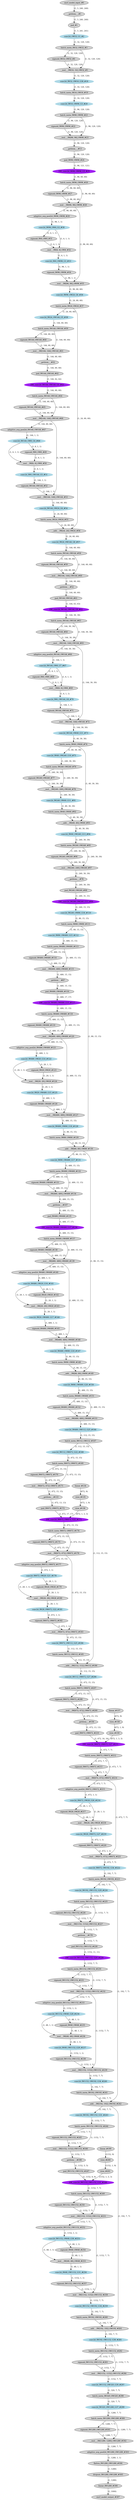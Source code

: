 strict digraph  {
"0 /nncf_model_input_0" [id=0, label="nncf_model_input_#0", style=filled, type=nncf_model_input];
"1 EfficientNet/NNCFUserConv2dStaticSamePadding[_conv_stem]/ModuleDict[pre_ops]/UpdateInputs[1]/__getitem___0" [id=1, label="__getitem___#1", style=filled, type=__getitem__];
"2 EfficientNet/NNCFUserConv2dStaticSamePadding[_conv_stem]/ZeroPad2d[static_padding]/pad_0" [id=2, label="pad_#1", style=filled, type=pad];
"3 EfficientNet/NNCFUserConv2dStaticSamePadding[_conv_stem]/conv2d_0" [color=lightblue, id=3, label="conv2d_OW32_G1_#2", style=filled, type=conv2d];
"4 EfficientNet/NNCFBatchNorm2d[_bn0]/batch_norm_0" [id=4, label="batch_norm_IW32_OW32_#3", style=filled, type=batch_norm];
"5 EfficientNet/MemoryEfficientSwish[_swish]/sigmoid_0" [id=5, label="sigmoid_IW32_OW32_#4", style=filled, type=sigmoid];
"6 EfficientNet/MemoryEfficientSwish[_swish]/__mul___0" [id=6, label="__mul___IW[32, 32]_OW32_#5", style=filled, type=__mul__];
"7 EfficientNet/ModuleList[_blocks]/MBConvBlock[0]/NNCFUserConv2dStaticSamePadding[_project_conv]/conv2d_0" [color=lightblue, id=7, label="conv2d_IW32_OW16_G38_#18", style=filled, type=conv2d];
"8 EfficientNet/ModuleList[_blocks]/MBConvBlock[0]/NNCFBatchNorm2d[_bn2]/batch_norm_0" [id=8, label="batch_norm_IW16_OW16_#19", style=filled, type=batch_norm];
"9 EfficientNet/ModuleList[_blocks]/MBConvBlock[1]/NNCFUserConv2dStaticSamePadding[_expand_conv]/conv2d_0" [color=lightblue, id=9, label="conv2d_IW16_OW96_G3_#20", style=filled, type=conv2d];
"10 EfficientNet/ModuleList[_blocks]/MBConvBlock[1]/NNCFBatchNorm2d[_bn0]/batch_norm_0" [id=10, label="batch_norm_IW96_OW96_#21", style=filled, type=batch_norm];
"11 EfficientNet/ModuleList[_blocks]/MBConvBlock[1]/MemoryEfficientSwish[_swish]/sigmoid_0" [id=11, label="sigmoid_IW96_OW96_#22", style=filled, type=sigmoid];
"12 EfficientNet/ModuleList[_blocks]/MBConvBlock[1]/MemoryEfficientSwish[_swish]/__mul___0" [id=12, label="__mul___IW[96, 96]_OW96_#23", style=filled, type=__mul__];
"13 EfficientNet/ModuleList[_blocks]/MBConvBlock[1]/NNCFUserConv2dStaticSamePadding[_depthwise_conv]/ModuleDict[pre_ops]/UpdateInputs[1]/__getitem___0" [id=13, label="__getitem___#13", style=filled, type=__getitem__];
"14 EfficientNet/ModuleList[_blocks]/MBConvBlock[1]/NNCFUserConv2dStaticSamePadding[_depthwise_conv]/ZeroPad2d[static_padding]/pad_0" [id=14, label="pad_IW96_OW96_#24", style=filled, type=pad];
"15 EfficientNet/ModuleList[_blocks]/MBConvBlock[1]/NNCFUserConv2dStaticSamePadding[_depthwise_conv]/conv2d_0" [color=purple, id=15, label="DW_conv2d_IW96_OW96_G3_#25", style=filled, type=conv2d];
"16 EfficientNet/ModuleList[_blocks]/MBConvBlock[1]/NNCFBatchNorm2d[_bn1]/batch_norm_0" [id=16, label="batch_norm_IW96_OW96_#26", style=filled, type=batch_norm];
"17 EfficientNet/ModuleList[_blocks]/MBConvBlock[1]/MemoryEfficientSwish[_swish]/sigmoid_1" [id=17, label="sigmoid_IW96_OW96_#27", style=filled, type=sigmoid];
"18 EfficientNet/ModuleList[_blocks]/MBConvBlock[1]/MemoryEfficientSwish[_swish]/__mul___1" [id=18, label="__mul___IW[96, 96]_OW96_#28", style=filled, type=__mul__];
"19 EfficientNet/ModuleList[_blocks]/MBConvBlock[1]/adaptive_avg_pool2d_0" [id=19, label="adaptive_avg_pool2d_IW96_OW96_#29", style=filled, type=adaptive_avg_pool2d];
"20 EfficientNet/ModuleList[_blocks]/MBConvBlock[1]/NNCFUserConv2dStaticSamePadding[_se_reduce]/conv2d_0" [color=lightblue, id=20, label="conv2d_IW96_OW4_G2_#30", style=filled, type=conv2d];
"21 EfficientNet/ModuleList[_blocks]/MBConvBlock[1]/MemoryEfficientSwish[_swish]/sigmoid_2" [id=21, label="sigmoid_IW4_OW4_#31", style=filled, type=sigmoid];
"22 EfficientNet/ModuleList[_blocks]/MBConvBlock[1]/MemoryEfficientSwish[_swish]/__mul___2" [id=22, label="__mul___IW[4, 4]_OW4_#32", style=filled, type=__mul__];
"23 EfficientNet/ModuleList[_blocks]/MBConvBlock[1]/NNCFUserConv2dStaticSamePadding[_se_expand]/conv2d_0" [color=lightblue, id=23, label="conv2d_IW4_OW96_G3_#33", style=filled, type=conv2d];
"24 EfficientNet/ModuleList[_blocks]/MBConvBlock[1]/sigmoid_0" [id=24, label="sigmoid_IW96_OW96_#34", style=filled, type=sigmoid];
"25 EfficientNet/ModuleList[_blocks]/MBConvBlock[1]/__mul___0" [id=25, label="__mul___IW[96, 96]_OW96_#35", style=filled, type=__mul__];
"26 EfficientNet/ModuleList[_blocks]/MBConvBlock[1]/NNCFUserConv2dStaticSamePadding[_project_conv]/conv2d_0" [color=lightblue, id=26, label="conv2d_IW96_OW24_G6_#36", style=filled, type=conv2d];
"27 EfficientNet/ModuleList[_blocks]/MBConvBlock[1]/NNCFBatchNorm2d[_bn2]/batch_norm_0" [id=27, label="batch_norm_IW24_OW24_#37", style=filled, type=batch_norm];
"28 EfficientNet/ModuleList[_blocks]/MBConvBlock[2]/NNCFUserConv2dStaticSamePadding[_expand_conv]/conv2d_0" [color=lightblue, id=28, label="conv2d_IW24_OW144_G5_#38", style=filled, type=conv2d];
"29 EfficientNet/ModuleList[_blocks]/MBConvBlock[2]/NNCFBatchNorm2d[_bn0]/batch_norm_0" [id=29, label="batch_norm_IW144_OW144_#39", style=filled, type=batch_norm];
"30 EfficientNet/ModuleList[_blocks]/MBConvBlock[2]/MemoryEfficientSwish[_swish]/sigmoid_0" [id=30, label="sigmoid_IW144_OW144_#40", style=filled, type=sigmoid];
"31 EfficientNet/ModuleList[_blocks]/MBConvBlock[2]/MemoryEfficientSwish[_swish]/__mul___0" [id=31, label="__mul___IW[144, 144]_OW144_#41", style=filled, type=__mul__];
"32 EfficientNet/ModuleList[_blocks]/MBConvBlock[2]/NNCFUserConv2dStaticSamePadding[_depthwise_conv]/ModuleDict[pre_ops]/UpdateInputs[1]/__getitem___0" [id=32, label="__getitem___#32", style=filled, type=__getitem__];
"33 EfficientNet/ModuleList[_blocks]/MBConvBlock[2]/NNCFUserConv2dStaticSamePadding[_depthwise_conv]/ZeroPad2d[static_padding]/pad_0" [id=33, label="pad_IW144_OW144_#42", style=filled, type=pad];
"34 EfficientNet/ModuleList[_blocks]/MBConvBlock[2]/NNCFUserConv2dStaticSamePadding[_depthwise_conv]/conv2d_0" [color=purple, id=34, label="DW_conv2d_IW144_OW144_G5_#43", style=filled, type=conv2d];
"35 EfficientNet/ModuleList[_blocks]/MBConvBlock[2]/NNCFBatchNorm2d[_bn1]/batch_norm_0" [id=35, label="batch_norm_IW144_OW144_#44", style=filled, type=batch_norm];
"36 EfficientNet/ModuleList[_blocks]/MBConvBlock[2]/MemoryEfficientSwish[_swish]/sigmoid_1" [id=36, label="sigmoid_IW144_OW144_#45", style=filled, type=sigmoid];
"37 EfficientNet/ModuleList[_blocks]/MBConvBlock[2]/MemoryEfficientSwish[_swish]/__mul___1" [id=37, label="__mul___IW[144, 144]_OW144_#46", style=filled, type=__mul__];
"38 EfficientNet/ModuleList[_blocks]/MBConvBlock[2]/adaptive_avg_pool2d_0" [id=38, label="adaptive_avg_pool2d_IW144_OW144_#47", style=filled, type=adaptive_avg_pool2d];
"39 EfficientNet/ModuleList[_blocks]/MBConvBlock[2]/NNCFUserConv2dStaticSamePadding[_se_reduce]/conv2d_0" [color=lightblue, id=39, label="conv2d_IW144_OW6_G4_#48", style=filled, type=conv2d];
"40 EfficientNet/ModuleList[_blocks]/MBConvBlock[2]/MemoryEfficientSwish[_swish]/sigmoid_2" [id=40, label="sigmoid_IW6_OW6_#49", style=filled, type=sigmoid];
"41 EfficientNet/ModuleList[_blocks]/MBConvBlock[2]/MemoryEfficientSwish[_swish]/__mul___2" [id=41, label="__mul___IW[6, 6]_OW6_#50", style=filled, type=__mul__];
"42 EfficientNet/ModuleList[_blocks]/MBConvBlock[2]/NNCFUserConv2dStaticSamePadding[_se_expand]/conv2d_0" [color=lightblue, id=42, label="conv2d_IW6_OW144_G5_#51", style=filled, type=conv2d];
"43 EfficientNet/ModuleList[_blocks]/MBConvBlock[2]/sigmoid_0" [id=43, label="sigmoid_IW144_OW144_#52", style=filled, type=sigmoid];
"44 EfficientNet/ModuleList[_blocks]/MBConvBlock[2]/__mul___0" [id=44, label="__mul___IW[144, 144]_OW144_#53", style=filled, type=__mul__];
"45 EfficientNet/ModuleList[_blocks]/MBConvBlock[2]/NNCFUserConv2dStaticSamePadding[_project_conv]/conv2d_0" [color=lightblue, id=45, label="conv2d_IW144_OW24_G6_#54", style=filled, type=conv2d];
"46 EfficientNet/ModuleList[_blocks]/MBConvBlock[2]/NNCFBatchNorm2d[_bn2]/batch_norm_0" [id=46, label="batch_norm_IW24_OW24_#55", style=filled, type=batch_norm];
"47 EfficientNet/ModuleList[_blocks]/MBConvBlock[2]/__add___0" [id=47, label="__add___IW[24, 24]_OW24_#56", style=filled, type=__add__];
"48 EfficientNet/ModuleList[_blocks]/MBConvBlock[3]/NNCFUserConv2dStaticSamePadding[_expand_conv]/conv2d_0" [color=lightblue, id=48, label="conv2d_IW24_OW144_G8_#57", style=filled, type=conv2d];
"49 EfficientNet/ModuleList[_blocks]/MBConvBlock[3]/NNCFBatchNorm2d[_bn0]/batch_norm_0" [id=49, label="batch_norm_IW144_OW144_#58", style=filled, type=batch_norm];
"50 EfficientNet/ModuleList[_blocks]/MBConvBlock[3]/MemoryEfficientSwish[_swish]/sigmoid_0" [id=50, label="sigmoid_IW144_OW144_#59", style=filled, type=sigmoid];
"51 EfficientNet/ModuleList[_blocks]/MBConvBlock[3]/MemoryEfficientSwish[_swish]/__mul___0" [id=51, label="__mul___IW[144, 144]_OW144_#60", style=filled, type=__mul__];
"52 EfficientNet/ModuleList[_blocks]/MBConvBlock[3]/NNCFUserConv2dStaticSamePadding[_depthwise_conv]/ModuleDict[pre_ops]/UpdateInputs[1]/__getitem___0" [id=52, label="__getitem___#52", style=filled, type=__getitem__];
"53 EfficientNet/ModuleList[_blocks]/MBConvBlock[3]/NNCFUserConv2dStaticSamePadding[_depthwise_conv]/ZeroPad2d[static_padding]/pad_0" [id=53, label="pad_IW144_OW144_#61", style=filled, type=pad];
"54 EfficientNet/ModuleList[_blocks]/MBConvBlock[3]/NNCFUserConv2dStaticSamePadding[_depthwise_conv]/conv2d_0" [color=purple, id=54, label="DW_conv2d_IW144_OW144_G8_#62", style=filled, type=conv2d];
"55 EfficientNet/ModuleList[_blocks]/MBConvBlock[3]/NNCFBatchNorm2d[_bn1]/batch_norm_0" [id=55, label="batch_norm_IW144_OW144_#63", style=filled, type=batch_norm];
"56 EfficientNet/ModuleList[_blocks]/MBConvBlock[3]/MemoryEfficientSwish[_swish]/sigmoid_1" [id=56, label="sigmoid_IW144_OW144_#64", style=filled, type=sigmoid];
"57 EfficientNet/ModuleList[_blocks]/MBConvBlock[3]/MemoryEfficientSwish[_swish]/__mul___1" [id=57, label="__mul___IW[144, 144]_OW144_#65", style=filled, type=__mul__];
"58 EfficientNet/ModuleList[_blocks]/MBConvBlock[3]/adaptive_avg_pool2d_0" [id=58, label="adaptive_avg_pool2d_IW144_OW144_#66", style=filled, type=adaptive_avg_pool2d];
"59 EfficientNet/ModuleList[_blocks]/MBConvBlock[3]/NNCFUserConv2dStaticSamePadding[_se_reduce]/conv2d_0" [color=lightblue, id=59, label="conv2d_IW144_OW6_G7_#67", style=filled, type=conv2d];
"60 EfficientNet/ModuleList[_blocks]/MBConvBlock[3]/MemoryEfficientSwish[_swish]/sigmoid_2" [id=60, label="sigmoid_IW6_OW6_#68", style=filled, type=sigmoid];
"61 EfficientNet/ModuleList[_blocks]/MBConvBlock[3]/MemoryEfficientSwish[_swish]/__mul___2" [id=61, label="__mul___IW[6, 6]_OW6_#69", style=filled, type=__mul__];
"62 EfficientNet/ModuleList[_blocks]/MBConvBlock[3]/NNCFUserConv2dStaticSamePadding[_se_expand]/conv2d_0" [color=lightblue, id=62, label="conv2d_IW6_OW144_G8_#70", style=filled, type=conv2d];
"63 EfficientNet/ModuleList[_blocks]/MBConvBlock[3]/sigmoid_0" [id=63, label="sigmoid_IW144_OW144_#71", style=filled, type=sigmoid];
"64 EfficientNet/ModuleList[_blocks]/MBConvBlock[3]/__mul___0" [id=64, label="__mul___IW[144, 144]_OW144_#72", style=filled, type=__mul__];
"65 EfficientNet/ModuleList[_blocks]/MBConvBlock[3]/NNCFUserConv2dStaticSamePadding[_project_conv]/conv2d_0" [color=lightblue, id=65, label="conv2d_IW144_OW40_G11_#73", style=filled, type=conv2d];
"66 EfficientNet/ModuleList[_blocks]/MBConvBlock[3]/NNCFBatchNorm2d[_bn2]/batch_norm_0" [id=66, label="batch_norm_IW40_OW40_#74", style=filled, type=batch_norm];
"67 EfficientNet/ModuleList[_blocks]/MBConvBlock[4]/NNCFUserConv2dStaticSamePadding[_expand_conv]/conv2d_0" [color=lightblue, id=67, label="conv2d_IW40_OW240_G10_#75", style=filled, type=conv2d];
"68 EfficientNet/ModuleList[_blocks]/MBConvBlock[4]/NNCFBatchNorm2d[_bn0]/batch_norm_0" [id=68, label="batch_norm_IW240_OW240_#76", style=filled, type=batch_norm];
"69 EfficientNet/ModuleList[_blocks]/MBConvBlock[4]/MemoryEfficientSwish[_swish]/sigmoid_0" [id=69, label="sigmoid_IW240_OW240_#77", style=filled, type=sigmoid];
"70 EfficientNet/ModuleList[_blocks]/MBConvBlock[4]/MemoryEfficientSwish[_swish]/__mul___0" [id=70, label="__mul___IW[240, 240]_OW240_#78", style=filled, type=__mul__];
"71 EfficientNet/ModuleList[_blocks]/MBConvBlock[4]/NNCFUserConv2dStaticSamePadding[_project_conv]/conv2d_0" [color=lightblue, id=71, label="conv2d_IW240_OW40_G11_#91", style=filled, type=conv2d];
"72 EfficientNet/ModuleList[_blocks]/MBConvBlock[4]/NNCFBatchNorm2d[_bn2]/batch_norm_0" [id=72, label="batch_norm_IW40_OW40_#92", style=filled, type=batch_norm];
"73 EfficientNet/ModuleList[_blocks]/MBConvBlock[4]/__add___0" [id=73, label="__add___IW[40, 40]_OW40_#93", style=filled, type=__add__];
"74 EfficientNet/ModuleList[_blocks]/MBConvBlock[5]/NNCFUserConv2dStaticSamePadding[_expand_conv]/conv2d_0" [color=lightblue, id=74, label="conv2d_IW40_OW240_G13_#94", style=filled, type=conv2d];
"75 EfficientNet/ModuleList[_blocks]/MBConvBlock[5]/NNCFBatchNorm2d[_bn0]/batch_norm_0" [id=75, label="batch_norm_IW240_OW240_#95", style=filled, type=batch_norm];
"76 EfficientNet/ModuleList[_blocks]/MBConvBlock[5]/MemoryEfficientSwish[_swish]/sigmoid_0" [id=76, label="sigmoid_IW240_OW240_#96", style=filled, type=sigmoid];
"77 EfficientNet/ModuleList[_blocks]/MBConvBlock[5]/MemoryEfficientSwish[_swish]/__mul___0" [id=77, label="__mul___IW[240, 240]_OW240_#97", style=filled, type=__mul__];
"78 EfficientNet/ModuleList[_blocks]/MBConvBlock[5]/NNCFUserConv2dStaticSamePadding[_depthwise_conv]/ModuleDict[pre_ops]/UpdateInputs[1]/__getitem___0" [id=78, label="__getitem___#78", style=filled, type=__getitem__];
"79 EfficientNet/ModuleList[_blocks]/MBConvBlock[5]/NNCFUserConv2dStaticSamePadding[_depthwise_conv]/ZeroPad2d[static_padding]/pad_0" [id=79, label="pad_IW240_OW240_#98", style=filled, type=pad];
"80 EfficientNet/ModuleList[_blocks]/MBConvBlock[5]/NNCFUserConv2dStaticSamePadding[_depthwise_conv]/conv2d_0" [color=purple, id=80, label="DW_conv2d_IW240_OW240_G13_#99", style=filled, type=conv2d];
"81 EfficientNet/ModuleList[_blocks]/MBConvBlock[5]/NNCFUserConv2dStaticSamePadding[_project_conv]/conv2d_0" [color=lightblue, id=81, label="conv2d_IW240_OW80_G18_#110", style=filled, type=conv2d];
"82 EfficientNet/ModuleList[_blocks]/MBConvBlock[5]/NNCFBatchNorm2d[_bn2]/batch_norm_0" [id=82, label="batch_norm_IW80_OW80_#111", style=filled, type=batch_norm];
"83 EfficientNet/ModuleList[_blocks]/MBConvBlock[6]/NNCFUserConv2dStaticSamePadding[_expand_conv]/conv2d_0" [color=lightblue, id=83, label="conv2d_IW80_OW480_G15_#112", style=filled, type=conv2d];
"84 EfficientNet/ModuleList[_blocks]/MBConvBlock[6]/NNCFBatchNorm2d[_bn0]/batch_norm_0" [id=84, label="batch_norm_IW480_OW480_#113", style=filled, type=batch_norm];
"85 EfficientNet/ModuleList[_blocks]/MBConvBlock[6]/MemoryEfficientSwish[_swish]/sigmoid_0" [id=85, label="sigmoid_IW480_OW480_#114", style=filled, type=sigmoid];
"86 EfficientNet/ModuleList[_blocks]/MBConvBlock[6]/MemoryEfficientSwish[_swish]/__mul___0" [id=86, label="__mul___IW[480, 480]_OW480_#115", style=filled, type=__mul__];
"87 EfficientNet/ModuleList[_blocks]/MBConvBlock[6]/NNCFUserConv2dStaticSamePadding[_depthwise_conv]/ModuleDict[pre_ops]/UpdateInputs[1]/__getitem___0" [id=87, label="__getitem___#87", style=filled, type=__getitem__];
"88 EfficientNet/ModuleList[_blocks]/MBConvBlock[6]/NNCFUserConv2dStaticSamePadding[_depthwise_conv]/ZeroPad2d[static_padding]/pad_0" [id=88, label="pad_IW480_OW480_#116", style=filled, type=pad];
"89 EfficientNet/ModuleList[_blocks]/MBConvBlock[6]/NNCFUserConv2dStaticSamePadding[_depthwise_conv]/conv2d_0" [color=purple, id=89, label="DW_conv2d_IW480_OW480_G15_#117", style=filled, type=conv2d];
"90 EfficientNet/ModuleList[_blocks]/MBConvBlock[6]/NNCFBatchNorm2d[_bn1]/batch_norm_0" [id=90, label="batch_norm_IW480_OW480_#118", style=filled, type=batch_norm];
"91 EfficientNet/ModuleList[_blocks]/MBConvBlock[6]/MemoryEfficientSwish[_swish]/sigmoid_1" [id=91, label="sigmoid_IW480_OW480_#119", style=filled, type=sigmoid];
"92 EfficientNet/ModuleList[_blocks]/MBConvBlock[6]/MemoryEfficientSwish[_swish]/__mul___1" [id=92, label="__mul___IW[480, 480]_OW480_#120", style=filled, type=__mul__];
"93 EfficientNet/ModuleList[_blocks]/MBConvBlock[6]/adaptive_avg_pool2d_0" [id=93, label="adaptive_avg_pool2d_IW480_OW480_#121", style=filled, type=adaptive_avg_pool2d];
"94 EfficientNet/ModuleList[_blocks]/MBConvBlock[6]/NNCFUserConv2dStaticSamePadding[_se_reduce]/conv2d_0" [color=lightblue, id=94, label="conv2d_IW480_OW20_G14_#122", style=filled, type=conv2d];
"95 EfficientNet/ModuleList[_blocks]/MBConvBlock[6]/MemoryEfficientSwish[_swish]/sigmoid_2" [id=95, label="sigmoid_IW20_OW20_#123", style=filled, type=sigmoid];
"96 EfficientNet/ModuleList[_blocks]/MBConvBlock[6]/MemoryEfficientSwish[_swish]/__mul___2" [id=96, label="__mul___IW[20, 20]_OW20_#124", style=filled, type=__mul__];
"97 EfficientNet/ModuleList[_blocks]/MBConvBlock[6]/NNCFUserConv2dStaticSamePadding[_se_expand]/conv2d_0" [color=lightblue, id=97, label="conv2d_IW20_OW480_G15_#125", style=filled, type=conv2d];
"98 EfficientNet/ModuleList[_blocks]/MBConvBlock[6]/sigmoid_0" [id=98, label="sigmoid_IW480_OW480_#126", style=filled, type=sigmoid];
"99 EfficientNet/ModuleList[_blocks]/MBConvBlock[6]/__mul___0" [id=99, label="__mul___IW[480, 480]_OW480_#127", style=filled, type=__mul__];
"100 EfficientNet/ModuleList[_blocks]/MBConvBlock[6]/NNCFUserConv2dStaticSamePadding[_project_conv]/conv2d_0" [color=lightblue, id=100, label="conv2d_IW480_OW80_G18_#128", style=filled, type=conv2d];
"101 EfficientNet/ModuleList[_blocks]/MBConvBlock[6]/NNCFBatchNorm2d[_bn2]/batch_norm_0" [id=101, label="batch_norm_IW80_OW80_#129", style=filled, type=batch_norm];
"102 EfficientNet/ModuleList[_blocks]/MBConvBlock[6]/__add___0" [id=102, label="__add___IW[80, 80]_OW80_#130", style=filled, type=__add__];
"103 EfficientNet/ModuleList[_blocks]/MBConvBlock[7]/NNCFUserConv2dStaticSamePadding[_expand_conv]/conv2d_0" [color=lightblue, id=103, label="conv2d_IW80_OW480_G17_#131", style=filled, type=conv2d];
"104 EfficientNet/ModuleList[_blocks]/MBConvBlock[7]/NNCFBatchNorm2d[_bn0]/batch_norm_0" [id=104, label="batch_norm_IW480_OW480_#132", style=filled, type=batch_norm];
"105 EfficientNet/ModuleList[_blocks]/MBConvBlock[7]/MemoryEfficientSwish[_swish]/sigmoid_0" [id=105, label="sigmoid_IW480_OW480_#133", style=filled, type=sigmoid];
"106 EfficientNet/ModuleList[_blocks]/MBConvBlock[7]/MemoryEfficientSwish[_swish]/__mul___0" [id=106, label="__mul___IW[480, 480]_OW480_#134", style=filled, type=__mul__];
"107 EfficientNet/ModuleList[_blocks]/MBConvBlock[7]/NNCFUserConv2dStaticSamePadding[_depthwise_conv]/ModuleDict[pre_ops]/UpdateInputs[1]/__getitem___0" [id=107, label="__getitem___#107", style=filled, type=__getitem__];
"108 EfficientNet/ModuleList[_blocks]/MBConvBlock[7]/NNCFUserConv2dStaticSamePadding[_depthwise_conv]/ZeroPad2d[static_padding]/pad_0" [id=108, label="pad_IW480_OW480_#135", style=filled, type=pad];
"109 EfficientNet/ModuleList[_blocks]/MBConvBlock[7]/NNCFUserConv2dStaticSamePadding[_depthwise_conv]/conv2d_0" [color=purple, id=109, label="DW_conv2d_IW480_OW480_G17_#136", style=filled, type=conv2d];
"110 EfficientNet/ModuleList[_blocks]/MBConvBlock[7]/NNCFBatchNorm2d[_bn1]/batch_norm_0" [id=110, label="batch_norm_IW480_OW480_#137", style=filled, type=batch_norm];
"111 EfficientNet/ModuleList[_blocks]/MBConvBlock[7]/MemoryEfficientSwish[_swish]/sigmoid_1" [id=111, label="sigmoid_IW480_OW480_#138", style=filled, type=sigmoid];
"112 EfficientNet/ModuleList[_blocks]/MBConvBlock[7]/MemoryEfficientSwish[_swish]/__mul___1" [id=112, label="__mul___IW[480, 480]_OW480_#139", style=filled, type=__mul__];
"113 EfficientNet/ModuleList[_blocks]/MBConvBlock[7]/adaptive_avg_pool2d_0" [id=113, label="adaptive_avg_pool2d_IW480_OW480_#140", style=filled, type=adaptive_avg_pool2d];
"114 EfficientNet/ModuleList[_blocks]/MBConvBlock[7]/NNCFUserConv2dStaticSamePadding[_se_reduce]/conv2d_0" [color=lightblue, id=114, label="conv2d_IW480_OW20_G16_#141", style=filled, type=conv2d];
"115 EfficientNet/ModuleList[_blocks]/MBConvBlock[7]/MemoryEfficientSwish[_swish]/sigmoid_2" [id=115, label="sigmoid_IW20_OW20_#142", style=filled, type=sigmoid];
"116 EfficientNet/ModuleList[_blocks]/MBConvBlock[7]/MemoryEfficientSwish[_swish]/__mul___2" [id=116, label="__mul___IW[20, 20]_OW20_#143", style=filled, type=__mul__];
"117 EfficientNet/ModuleList[_blocks]/MBConvBlock[7]/NNCFUserConv2dStaticSamePadding[_se_expand]/conv2d_0" [color=lightblue, id=117, label="conv2d_IW20_OW480_G17_#144", style=filled, type=conv2d];
"118 EfficientNet/ModuleList[_blocks]/MBConvBlock[7]/sigmoid_0" [id=118, label="sigmoid_IW480_OW480_#145", style=filled, type=sigmoid];
"119 EfficientNet/ModuleList[_blocks]/MBConvBlock[7]/__mul___0" [id=119, label="__mul___IW[480, 480]_OW480_#146", style=filled, type=__mul__];
"120 EfficientNet/ModuleList[_blocks]/MBConvBlock[7]/NNCFUserConv2dStaticSamePadding[_project_conv]/conv2d_0" [color=lightblue, id=120, label="conv2d_IW480_OW80_G18_#147", style=filled, type=conv2d];
"121 EfficientNet/ModuleList[_blocks]/MBConvBlock[7]/NNCFBatchNorm2d[_bn2]/batch_norm_0" [id=121, label="batch_norm_IW80_OW80_#148", style=filled, type=batch_norm];
"122 EfficientNet/ModuleList[_blocks]/MBConvBlock[7]/__add___0" [id=122, label="__add___IW[80, 80]_OW80_#149", style=filled, type=__add__];
"123 EfficientNet/ModuleList[_blocks]/MBConvBlock[8]/NNCFUserConv2dStaticSamePadding[_expand_conv]/conv2d_0" [color=lightblue, id=123, label="conv2d_IW80_OW480_G20_#150", style=filled, type=conv2d];
"124 EfficientNet/ModuleList[_blocks]/MBConvBlock[8]/NNCFBatchNorm2d[_bn0]/batch_norm_0" [id=124, label="batch_norm_IW480_OW480_#151", style=filled, type=batch_norm];
"125 EfficientNet/ModuleList[_blocks]/MBConvBlock[8]/MemoryEfficientSwish[_swish]/sigmoid_0" [id=125, label="sigmoid_IW480_OW480_#152", style=filled, type=sigmoid];
"126 EfficientNet/ModuleList[_blocks]/MBConvBlock[8]/MemoryEfficientSwish[_swish]/__mul___0" [id=126, label="__mul___IW[480, 480]_OW480_#153", style=filled, type=__mul__];
"127 EfficientNet/ModuleList[_blocks]/MBConvBlock[8]/NNCFUserConv2dStaticSamePadding[_project_conv]/conv2d_0" [color=lightblue, id=127, label="conv2d_IW480_OW112_G25_#166", style=filled, type=conv2d];
"128 EfficientNet/ModuleList[_blocks]/MBConvBlock[8]/NNCFBatchNorm2d[_bn2]/batch_norm_0" [id=128, label="batch_norm_IW112_OW112_#167", style=filled, type=batch_norm];
"129 EfficientNet/ModuleList[_blocks]/MBConvBlock[9]/NNCFUserConv2dStaticSamePadding[_expand_conv]/conv2d_0" [color=lightblue, id=129, label="conv2d_IW112_OW672_G22_#168", style=filled, type=conv2d];
"130 EfficientNet/ModuleList[_blocks]/MBConvBlock[9]/NNCFBatchNorm2d[_bn0]/batch_norm_0" [id=130, label="batch_norm_IW672_OW672_#169", style=filled, type=batch_norm];
"131 EfficientNet/ModuleList[_blocks]/MBConvBlock[9]/MemoryEfficientSwish[_swish]/sigmoid_0" [id=131, label="sigmoid_IW672_OW672_#170", style=filled, type=sigmoid];
"132 EfficientNet/ModuleList[_blocks]/MBConvBlock[9]/MemoryEfficientSwish[_swish]/__mul___0" [id=132, label="__mul___IW[672, 672]_OW672_#171", style=filled, type=__mul__];
"133 EfficientNet/ModuleList[_blocks]/MBConvBlock[9]/NNCFUserConv2dStaticSamePadding[_depthwise_conv]/ModuleDict[pre_ops]/UpdateInputs[1]/__getitem___0" [id=133, label="__getitem___#133", style=filled, type=__getitem__];
"134 EfficientNet/ModuleList[_blocks]/MBConvBlock[9]/NNCFUserConv2dStaticSamePadding[_depthwise_conv]/ModuleDict[pre_ops]/UpdateWeight[3]/ElasticKernelConv2DOp[op]/linear_0" [id=134, label="linear_#134", style=filled, type=linear];
"135 EfficientNet/ModuleList[_blocks]/MBConvBlock[9]/NNCFUserConv2dStaticSamePadding[_depthwise_conv]/ModuleDict[pre_ops]/UpdateWeight[3]/ElasticKernelConv2DOp[op]/view_0" [id=135, label="view_#135", style=filled, type=view];
"136 EfficientNet/ModuleList[_blocks]/MBConvBlock[9]/NNCFUserConv2dStaticSamePadding[_depthwise_conv]/ModuleDict[pre_ops]/UpdateWeight[3]/ElasticKernelConv2DOp[op]/view_1" [id=136, label="view_#136", style=filled, type=view];
"137 EfficientNet/ModuleList[_blocks]/MBConvBlock[9]/NNCFUserConv2dStaticSamePadding[_depthwise_conv]/ZeroPad2d[static_padding]/pad_0" [id=137, label="pad_IW672_OW672_#172", style=filled, type=pad];
"138 EfficientNet/ModuleList[_blocks]/MBConvBlock[9]/NNCFUserConv2dStaticSamePadding[_depthwise_conv]/conv2d_0" [color=purple, id=138, label="DW_conv2d_IW672_OW672_G22_#173", style=filled, type=conv2d];
"139 EfficientNet/ModuleList[_blocks]/MBConvBlock[9]/NNCFBatchNorm2d[_bn1]/batch_norm_0" [id=139, label="batch_norm_IW672_OW672_#174", style=filled, type=batch_norm];
"140 EfficientNet/ModuleList[_blocks]/MBConvBlock[9]/MemoryEfficientSwish[_swish]/sigmoid_1" [id=140, label="sigmoid_IW672_OW672_#175", style=filled, type=sigmoid];
"141 EfficientNet/ModuleList[_blocks]/MBConvBlock[9]/MemoryEfficientSwish[_swish]/__mul___1" [id=141, label="__mul___IW[672, 672]_OW672_#176", style=filled, type=__mul__];
"142 EfficientNet/ModuleList[_blocks]/MBConvBlock[9]/adaptive_avg_pool2d_0" [id=142, label="adaptive_avg_pool2d_IW672_OW672_#177", style=filled, type=adaptive_avg_pool2d];
"143 EfficientNet/ModuleList[_blocks]/MBConvBlock[9]/NNCFUserConv2dStaticSamePadding[_se_reduce]/conv2d_0" [color=lightblue, id=143, label="conv2d_IW672_OW28_G21_#178", style=filled, type=conv2d];
"144 EfficientNet/ModuleList[_blocks]/MBConvBlock[9]/MemoryEfficientSwish[_swish]/sigmoid_2" [id=144, label="sigmoid_IW28_OW28_#179", style=filled, type=sigmoid];
"145 EfficientNet/ModuleList[_blocks]/MBConvBlock[9]/MemoryEfficientSwish[_swish]/__mul___2" [id=145, label="__mul___IW[28, 28]_OW28_#180", style=filled, type=__mul__];
"146 EfficientNet/ModuleList[_blocks]/MBConvBlock[9]/NNCFUserConv2dStaticSamePadding[_se_expand]/conv2d_0" [color=lightblue, id=146, label="conv2d_IW28_OW672_G22_#181", style=filled, type=conv2d];
"147 EfficientNet/ModuleList[_blocks]/MBConvBlock[9]/sigmoid_0" [id=147, label="sigmoid_IW672_OW672_#182", style=filled, type=sigmoid];
"148 EfficientNet/ModuleList[_blocks]/MBConvBlock[9]/__mul___0" [id=148, label="__mul___IW[672, 672]_OW672_#183", style=filled, type=__mul__];
"149 EfficientNet/ModuleList[_blocks]/MBConvBlock[9]/NNCFUserConv2dStaticSamePadding[_project_conv]/conv2d_0" [color=lightblue, id=149, label="conv2d_IW672_OW112_G25_#184", style=filled, type=conv2d];
"150 EfficientNet/ModuleList[_blocks]/MBConvBlock[9]/NNCFBatchNorm2d[_bn2]/batch_norm_0" [id=150, label="batch_norm_IW112_OW112_#185", style=filled, type=batch_norm];
"151 EfficientNet/ModuleList[_blocks]/MBConvBlock[9]/__add___0" [id=151, label="__add___IW[112, 112]_OW112_#186", style=filled, type=__add__];
"152 EfficientNet/ModuleList[_blocks]/MBConvBlock[11]/NNCFUserConv2dStaticSamePadding[_expand_conv]/conv2d_0" [color=lightblue, id=152, label="conv2d_IW112_OW672_G27_#206", style=filled, type=conv2d];
"153 EfficientNet/ModuleList[_blocks]/MBConvBlock[11]/NNCFBatchNorm2d[_bn0]/batch_norm_0" [id=153, label="batch_norm_IW672_OW672_#207", style=filled, type=batch_norm];
"154 EfficientNet/ModuleList[_blocks]/MBConvBlock[11]/MemoryEfficientSwish[_swish]/sigmoid_0" [id=154, label="sigmoid_IW672_OW672_#208", style=filled, type=sigmoid];
"155 EfficientNet/ModuleList[_blocks]/MBConvBlock[11]/MemoryEfficientSwish[_swish]/__mul___0" [id=155, label="__mul___IW[672, 672]_OW672_#209", style=filled, type=__mul__];
"156 EfficientNet/ModuleList[_blocks]/MBConvBlock[11]/NNCFUserConv2dStaticSamePadding[_depthwise_conv]/ModuleDict[pre_ops]/UpdateInputs[1]/__getitem___0" [id=156, label="__getitem___#156", style=filled, type=__getitem__];
"157 EfficientNet/ModuleList[_blocks]/MBConvBlock[11]/NNCFUserConv2dStaticSamePadding[_depthwise_conv]/ModuleDict[pre_ops]/UpdateWeight[3]/ElasticKernelConv2DOp[op]/linear_0" [id=157, label="linear_#157", style=filled, type=linear];
"158 EfficientNet/ModuleList[_blocks]/MBConvBlock[11]/NNCFUserConv2dStaticSamePadding[_depthwise_conv]/ModuleDict[pre_ops]/UpdateWeight[3]/ElasticKernelConv2DOp[op]/view_0" [id=158, label="view_#158", style=filled, type=view];
"159 EfficientNet/ModuleList[_blocks]/MBConvBlock[11]/NNCFUserConv2dStaticSamePadding[_depthwise_conv]/ModuleDict[pre_ops]/UpdateWeight[3]/ElasticKernelConv2DOp[op]/view_1" [id=159, label="view_#159", style=filled, type=view];
"160 EfficientNet/ModuleList[_blocks]/MBConvBlock[11]/NNCFUserConv2dStaticSamePadding[_depthwise_conv]/ZeroPad2d[static_padding]/pad_0" [id=160, label="pad_IW672_OW672_#210", style=filled, type=pad];
"161 EfficientNet/ModuleList[_blocks]/MBConvBlock[11]/NNCFUserConv2dStaticSamePadding[_depthwise_conv]/conv2d_0" [color=purple, id=161, label="DW_conv2d_IW672_OW672_G27_#211", style=filled, type=conv2d];
"162 EfficientNet/ModuleList[_blocks]/MBConvBlock[11]/NNCFBatchNorm2d[_bn1]/batch_norm_0" [id=162, label="batch_norm_IW672_OW672_#212", style=filled, type=batch_norm];
"163 EfficientNet/ModuleList[_blocks]/MBConvBlock[11]/MemoryEfficientSwish[_swish]/sigmoid_1" [id=163, label="sigmoid_IW672_OW672_#213", style=filled, type=sigmoid];
"164 EfficientNet/ModuleList[_blocks]/MBConvBlock[11]/MemoryEfficientSwish[_swish]/__mul___1" [id=164, label="__mul___IW[672, 672]_OW672_#214", style=filled, type=__mul__];
"165 EfficientNet/ModuleList[_blocks]/MBConvBlock[11]/adaptive_avg_pool2d_0" [id=165, label="adaptive_avg_pool2d_IW672_OW672_#215", style=filled, type=adaptive_avg_pool2d];
"166 EfficientNet/ModuleList[_blocks]/MBConvBlock[11]/NNCFUserConv2dStaticSamePadding[_se_reduce]/conv2d_0" [color=lightblue, id=166, label="conv2d_IW672_OW28_G26_#216", style=filled, type=conv2d];
"167 EfficientNet/ModuleList[_blocks]/MBConvBlock[11]/MemoryEfficientSwish[_swish]/sigmoid_2" [id=167, label="sigmoid_IW28_OW28_#217", style=filled, type=sigmoid];
"168 EfficientNet/ModuleList[_blocks]/MBConvBlock[11]/MemoryEfficientSwish[_swish]/__mul___2" [id=168, label="__mul___IW[28, 28]_OW28_#218", style=filled, type=__mul__];
"169 EfficientNet/ModuleList[_blocks]/MBConvBlock[11]/NNCFUserConv2dStaticSamePadding[_se_expand]/conv2d_0" [color=lightblue, id=169, label="conv2d_IW28_OW672_G27_#219", style=filled, type=conv2d];
"170 EfficientNet/ModuleList[_blocks]/MBConvBlock[11]/sigmoid_0" [id=170, label="sigmoid_IW672_OW672_#220", style=filled, type=sigmoid];
"171 EfficientNet/ModuleList[_blocks]/MBConvBlock[11]/__mul___0" [id=171, label="__mul___IW[672, 672]_OW672_#221", style=filled, type=__mul__];
"172 EfficientNet/ModuleList[_blocks]/MBConvBlock[11]/NNCFUserConv2dStaticSamePadding[_project_conv]/conv2d_0" [color=lightblue, id=172, label="conv2d_IW672_OW192_G34_#222", style=filled, type=conv2d];
"173 EfficientNet/ModuleList[_blocks]/MBConvBlock[11]/NNCFBatchNorm2d[_bn2]/batch_norm_0" [id=173, label="batch_norm_IW192_OW192_#223", style=filled, type=batch_norm];
"174 EfficientNet/ModuleList[_blocks]/MBConvBlock[12]/NNCFUserConv2dStaticSamePadding[_expand_conv]/conv2d_0" [color=lightblue, id=174, label="conv2d_IW192_OW1152_G29_#224", style=filled, type=conv2d];
"175 EfficientNet/ModuleList[_blocks]/MBConvBlock[12]/NNCFBatchNorm2d[_bn0]/batch_norm_0" [id=175, label="batch_norm_IW1152_OW1152_#225", style=filled, type=batch_norm];
"176 EfficientNet/ModuleList[_blocks]/MBConvBlock[12]/MemoryEfficientSwish[_swish]/sigmoid_0" [id=176, label="sigmoid_IW1152_OW1152_#226", style=filled, type=sigmoid];
"177 EfficientNet/ModuleList[_blocks]/MBConvBlock[12]/MemoryEfficientSwish[_swish]/__mul___0" [id=177, label="__mul___IW[1152, 1152]_OW1152_#227", style=filled, type=__mul__];
"178 EfficientNet/ModuleList[_blocks]/MBConvBlock[12]/NNCFUserConv2dStaticSamePadding[_depthwise_conv]/ModuleDict[pre_ops]/UpdateInputs[1]/__getitem___0" [id=178, label="__getitem___#178", style=filled, type=__getitem__];
"179 EfficientNet/ModuleList[_blocks]/MBConvBlock[12]/NNCFUserConv2dStaticSamePadding[_depthwise_conv]/ZeroPad2d[static_padding]/pad_0" [id=179, label="pad_IW1152_OW1152_#228", style=filled, type=pad];
"180 EfficientNet/ModuleList[_blocks]/MBConvBlock[12]/NNCFUserConv2dStaticSamePadding[_depthwise_conv]/conv2d_0" [color=purple, id=180, label="DW_conv2d_IW1152_OW1152_G29_#229", style=filled, type=conv2d];
"181 EfficientNet/ModuleList[_blocks]/MBConvBlock[12]/NNCFBatchNorm2d[_bn1]/batch_norm_0" [id=181, label="batch_norm_IW1152_OW1152_#230", style=filled, type=batch_norm];
"182 EfficientNet/ModuleList[_blocks]/MBConvBlock[12]/MemoryEfficientSwish[_swish]/sigmoid_1" [id=182, label="sigmoid_IW1152_OW1152_#231", style=filled, type=sigmoid];
"183 EfficientNet/ModuleList[_blocks]/MBConvBlock[12]/MemoryEfficientSwish[_swish]/__mul___1" [id=183, label="__mul___IW[1152, 1152]_OW1152_#232", style=filled, type=__mul__];
"184 EfficientNet/ModuleList[_blocks]/MBConvBlock[12]/adaptive_avg_pool2d_0" [id=184, label="adaptive_avg_pool2d_IW1152_OW1152_#233", style=filled, type=adaptive_avg_pool2d];
"185 EfficientNet/ModuleList[_blocks]/MBConvBlock[12]/NNCFUserConv2dStaticSamePadding[_se_reduce]/conv2d_0" [color=lightblue, id=185, label="conv2d_IW1152_OW48_G28_#234", style=filled, type=conv2d];
"186 EfficientNet/ModuleList[_blocks]/MBConvBlock[12]/MemoryEfficientSwish[_swish]/sigmoid_2" [id=186, label="sigmoid_IW48_OW48_#235", style=filled, type=sigmoid];
"187 EfficientNet/ModuleList[_blocks]/MBConvBlock[12]/MemoryEfficientSwish[_swish]/__mul___2" [id=187, label="__mul___IW[48, 48]_OW48_#236", style=filled, type=__mul__];
"188 EfficientNet/ModuleList[_blocks]/MBConvBlock[12]/NNCFUserConv2dStaticSamePadding[_se_expand]/conv2d_0" [color=lightblue, id=188, label="conv2d_IW48_OW1152_G29_#237", style=filled, type=conv2d];
"189 EfficientNet/ModuleList[_blocks]/MBConvBlock[12]/sigmoid_0" [id=189, label="sigmoid_IW1152_OW1152_#238", style=filled, type=sigmoid];
"190 EfficientNet/ModuleList[_blocks]/MBConvBlock[12]/__mul___0" [id=190, label="__mul___IW[1152, 1152]_OW1152_#239", style=filled, type=__mul__];
"191 EfficientNet/ModuleList[_blocks]/MBConvBlock[12]/NNCFUserConv2dStaticSamePadding[_project_conv]/conv2d_0" [color=lightblue, id=191, label="conv2d_IW1152_OW192_G34_#240", style=filled, type=conv2d];
"192 EfficientNet/ModuleList[_blocks]/MBConvBlock[12]/NNCFBatchNorm2d[_bn2]/batch_norm_0" [id=192, label="batch_norm_IW192_OW192_#241", style=filled, type=batch_norm];
"193 EfficientNet/ModuleList[_blocks]/MBConvBlock[12]/__add___0" [id=193, label="__add___IW[192, 192]_OW192_#242", style=filled, type=__add__];
"194 EfficientNet/ModuleList[_blocks]/MBConvBlock[13]/NNCFUserConv2dStaticSamePadding[_expand_conv]/conv2d_0" [color=lightblue, id=194, label="conv2d_IW192_OW1152_G31_#243", style=filled, type=conv2d];
"195 EfficientNet/ModuleList[_blocks]/MBConvBlock[13]/NNCFBatchNorm2d[_bn0]/batch_norm_0" [id=195, label="batch_norm_IW1152_OW1152_#244", style=filled, type=batch_norm];
"196 EfficientNet/ModuleList[_blocks]/MBConvBlock[13]/MemoryEfficientSwish[_swish]/sigmoid_0" [id=196, label="sigmoid_IW1152_OW1152_#245", style=filled, type=sigmoid];
"197 EfficientNet/ModuleList[_blocks]/MBConvBlock[13]/MemoryEfficientSwish[_swish]/__mul___0" [id=197, label="__mul___IW[1152, 1152]_OW1152_#246", style=filled, type=__mul__];
"198 EfficientNet/ModuleList[_blocks]/MBConvBlock[13]/NNCFUserConv2dStaticSamePadding[_depthwise_conv]/ModuleDict[pre_ops]/UpdateInputs[1]/__getitem___0" [id=198, label="__getitem___#198", style=filled, type=__getitem__];
"199 EfficientNet/ModuleList[_blocks]/MBConvBlock[13]/NNCFUserConv2dStaticSamePadding[_depthwise_conv]/ModuleDict[pre_ops]/UpdateWeight[3]/ElasticKernelConv2DOp[op]/linear_0" [id=199, label="linear_#199", style=filled, type=linear];
"200 EfficientNet/ModuleList[_blocks]/MBConvBlock[13]/NNCFUserConv2dStaticSamePadding[_depthwise_conv]/ModuleDict[pre_ops]/UpdateWeight[3]/ElasticKernelConv2DOp[op]/view_0" [id=200, label="view_#200", style=filled, type=view];
"201 EfficientNet/ModuleList[_blocks]/MBConvBlock[13]/NNCFUserConv2dStaticSamePadding[_depthwise_conv]/ModuleDict[pre_ops]/UpdateWeight[3]/ElasticKernelConv2DOp[op]/view_1" [id=201, label="view_#201", style=filled, type=view];
"202 EfficientNet/ModuleList[_blocks]/MBConvBlock[13]/NNCFUserConv2dStaticSamePadding[_depthwise_conv]/ZeroPad2d[static_padding]/pad_0" [id=202, label="pad_IW1152_OW1152_#247", style=filled, type=pad];
"203 EfficientNet/ModuleList[_blocks]/MBConvBlock[13]/NNCFUserConv2dStaticSamePadding[_depthwise_conv]/conv2d_0" [color=purple, id=203, label="DW_conv2d_IW1152_OW1152_G31_#248", style=filled, type=conv2d];
"204 EfficientNet/ModuleList[_blocks]/MBConvBlock[13]/NNCFBatchNorm2d[_bn1]/batch_norm_0" [id=204, label="batch_norm_IW1152_OW1152_#249", style=filled, type=batch_norm];
"205 EfficientNet/ModuleList[_blocks]/MBConvBlock[13]/MemoryEfficientSwish[_swish]/sigmoid_1" [id=205, label="sigmoid_IW1152_OW1152_#250", style=filled, type=sigmoid];
"206 EfficientNet/ModuleList[_blocks]/MBConvBlock[13]/MemoryEfficientSwish[_swish]/__mul___1" [id=206, label="__mul___IW[1152, 1152]_OW1152_#251", style=filled, type=__mul__];
"207 EfficientNet/ModuleList[_blocks]/MBConvBlock[13]/adaptive_avg_pool2d_0" [id=207, label="adaptive_avg_pool2d_IW1152_OW1152_#252", style=filled, type=adaptive_avg_pool2d];
"208 EfficientNet/ModuleList[_blocks]/MBConvBlock[13]/NNCFUserConv2dStaticSamePadding[_se_reduce]/conv2d_0" [color=lightblue, id=208, label="conv2d_IW1152_OW48_G30_#253", style=filled, type=conv2d];
"209 EfficientNet/ModuleList[_blocks]/MBConvBlock[13]/MemoryEfficientSwish[_swish]/sigmoid_2" [id=209, label="sigmoid_IW48_OW48_#254", style=filled, type=sigmoid];
"210 EfficientNet/ModuleList[_blocks]/MBConvBlock[13]/MemoryEfficientSwish[_swish]/__mul___2" [id=210, label="__mul___IW[48, 48]_OW48_#255", style=filled, type=__mul__];
"211 EfficientNet/ModuleList[_blocks]/MBConvBlock[13]/NNCFUserConv2dStaticSamePadding[_se_expand]/conv2d_0" [color=lightblue, id=211, label="conv2d_IW48_OW1152_G31_#256", style=filled, type=conv2d];
"212 EfficientNet/ModuleList[_blocks]/MBConvBlock[13]/sigmoid_0" [id=212, label="sigmoid_IW1152_OW1152_#257", style=filled, type=sigmoid];
"213 EfficientNet/ModuleList[_blocks]/MBConvBlock[13]/__mul___0" [id=213, label="__mul___IW[1152, 1152]_OW1152_#258", style=filled, type=__mul__];
"214 EfficientNet/ModuleList[_blocks]/MBConvBlock[13]/NNCFUserConv2dStaticSamePadding[_project_conv]/conv2d_0" [color=lightblue, id=214, label="conv2d_IW1152_OW192_G34_#259", style=filled, type=conv2d];
"215 EfficientNet/ModuleList[_blocks]/MBConvBlock[13]/NNCFBatchNorm2d[_bn2]/batch_norm_0" [id=215, label="batch_norm_IW192_OW192_#260", style=filled, type=batch_norm];
"216 EfficientNet/ModuleList[_blocks]/MBConvBlock[13]/__add___0" [id=216, label="__add___IW[192, 192]_OW192_#261", style=filled, type=__add__];
"217 EfficientNet/ModuleList[_blocks]/MBConvBlock[15]/NNCFUserConv2dStaticSamePadding[_expand_conv]/conv2d_0" [color=lightblue, id=217, label="conv2d_IW192_OW1152_G36_#281", style=filled, type=conv2d];
"218 EfficientNet/ModuleList[_blocks]/MBConvBlock[15]/NNCFBatchNorm2d[_bn0]/batch_norm_0" [id=218, label="batch_norm_IW1152_OW1152_#282", style=filled, type=batch_norm];
"219 EfficientNet/ModuleList[_blocks]/MBConvBlock[15]/MemoryEfficientSwish[_swish]/sigmoid_0" [id=219, label="sigmoid_IW1152_OW1152_#283", style=filled, type=sigmoid];
"220 EfficientNet/ModuleList[_blocks]/MBConvBlock[15]/MemoryEfficientSwish[_swish]/__mul___0" [id=220, label="__mul___IW[1152, 1152]_OW1152_#284", style=filled, type=__mul__];
"221 EfficientNet/ModuleList[_blocks]/MBConvBlock[15]/NNCFUserConv2dStaticSamePadding[_project_conv]/conv2d_0" [color=lightblue, id=221, label="conv2d_IW1152_OW320_G39_#297", style=filled, type=conv2d];
"222 EfficientNet/ModuleList[_blocks]/MBConvBlock[15]/NNCFBatchNorm2d[_bn2]/batch_norm_0" [id=222, label="batch_norm_IW320_OW320_#298", style=filled, type=batch_norm];
"223 EfficientNet/NNCFUserConv2dStaticSamePadding[_conv_head]/conv2d_0" [color=lightblue, id=223, label="conv2d_IW320_OW1280_G37_#299", style=filled, type=conv2d];
"224 EfficientNet/NNCFBatchNorm2d[_bn1]/batch_norm_0" [id=224, label="batch_norm_IW1280_OW1280_#300", style=filled, type=batch_norm];
"225 EfficientNet/MemoryEfficientSwish[_swish]/sigmoid_1" [id=225, label="sigmoid_IW1280_OW1280_#301", style=filled, type=sigmoid];
"226 EfficientNet/MemoryEfficientSwish[_swish]/__mul___1" [id=226, label="__mul___IW[1280, 1280]_OW1280_#302", style=filled, type=__mul__];
"227 EfficientNet/AdaptiveAvgPool2d[_avg_pooling]/adaptive_avg_pool2d_0" [id=227, label="adaptive_avg_pool2d_IW1280_OW1280_#303", style=filled, type=adaptive_avg_pool2d];
"228 EfficientNet/flatten_0" [id=228, label="flatten_IW1280_OW1280_#304", style=filled, type=flatten];
"229 EfficientNet/Dropout[_dropout]/dropout_0" [id=229, label="dropout_IW1280_OW1280_#305", style=filled, type=dropout];
"230 EfficientNet/NNCFLinear[_fc]/linear_0" [id=230, label="linear_IW1280_#306", style=filled, type=linear];
"231 /nncf_model_output_0" [id=231, label="nncf_model_output_#307", style=filled, type=nncf_model_output];
"0 /nncf_model_input_0" -> "1 EfficientNet/NNCFUserConv2dStaticSamePadding[_conv_stem]/ModuleDict[pre_ops]/UpdateInputs[1]/__getitem___0"  [label="(1, 3, 240, 240)", style=solid];
"1 EfficientNet/NNCFUserConv2dStaticSamePadding[_conv_stem]/ModuleDict[pre_ops]/UpdateInputs[1]/__getitem___0" -> "2 EfficientNet/NNCFUserConv2dStaticSamePadding[_conv_stem]/ZeroPad2d[static_padding]/pad_0"  [label="(1, 3, 240, 240)", style=solid];
"2 EfficientNet/NNCFUserConv2dStaticSamePadding[_conv_stem]/ZeroPad2d[static_padding]/pad_0" -> "3 EfficientNet/NNCFUserConv2dStaticSamePadding[_conv_stem]/conv2d_0"  [label="(1, 3, 241, 241)", style=solid];
"3 EfficientNet/NNCFUserConv2dStaticSamePadding[_conv_stem]/conv2d_0" -> "4 EfficientNet/NNCFBatchNorm2d[_bn0]/batch_norm_0"  [label="(1, 32, 120, 120)", style=solid];
"4 EfficientNet/NNCFBatchNorm2d[_bn0]/batch_norm_0" -> "5 EfficientNet/MemoryEfficientSwish[_swish]/sigmoid_0"  [label="(1, 32, 120, 120)", style=solid];
"4 EfficientNet/NNCFBatchNorm2d[_bn0]/batch_norm_0" -> "6 EfficientNet/MemoryEfficientSwish[_swish]/__mul___0"  [label="(1, 32, 120, 120)", style=solid];
"5 EfficientNet/MemoryEfficientSwish[_swish]/sigmoid_0" -> "6 EfficientNet/MemoryEfficientSwish[_swish]/__mul___0"  [label="(1, 32, 120, 120)", style=solid];
"6 EfficientNet/MemoryEfficientSwish[_swish]/__mul___0" -> "7 EfficientNet/ModuleList[_blocks]/MBConvBlock[0]/NNCFUserConv2dStaticSamePadding[_project_conv]/conv2d_0"  [label="(1, 32, 120, 120)", style=solid];
"7 EfficientNet/ModuleList[_blocks]/MBConvBlock[0]/NNCFUserConv2dStaticSamePadding[_project_conv]/conv2d_0" -> "8 EfficientNet/ModuleList[_blocks]/MBConvBlock[0]/NNCFBatchNorm2d[_bn2]/batch_norm_0"  [label="(1, 16, 120, 120)", style=solid];
"8 EfficientNet/ModuleList[_blocks]/MBConvBlock[0]/NNCFBatchNorm2d[_bn2]/batch_norm_0" -> "9 EfficientNet/ModuleList[_blocks]/MBConvBlock[1]/NNCFUserConv2dStaticSamePadding[_expand_conv]/conv2d_0"  [label="(1, 16, 120, 120)", style=solid];
"9 EfficientNet/ModuleList[_blocks]/MBConvBlock[1]/NNCFUserConv2dStaticSamePadding[_expand_conv]/conv2d_0" -> "10 EfficientNet/ModuleList[_blocks]/MBConvBlock[1]/NNCFBatchNorm2d[_bn0]/batch_norm_0"  [label="(1, 96, 120, 120)", style=solid];
"10 EfficientNet/ModuleList[_blocks]/MBConvBlock[1]/NNCFBatchNorm2d[_bn0]/batch_norm_0" -> "11 EfficientNet/ModuleList[_blocks]/MBConvBlock[1]/MemoryEfficientSwish[_swish]/sigmoid_0"  [label="(1, 96, 120, 120)", style=solid];
"10 EfficientNet/ModuleList[_blocks]/MBConvBlock[1]/NNCFBatchNorm2d[_bn0]/batch_norm_0" -> "12 EfficientNet/ModuleList[_blocks]/MBConvBlock[1]/MemoryEfficientSwish[_swish]/__mul___0"  [label="(1, 96, 120, 120)", style=solid];
"11 EfficientNet/ModuleList[_blocks]/MBConvBlock[1]/MemoryEfficientSwish[_swish]/sigmoid_0" -> "12 EfficientNet/ModuleList[_blocks]/MBConvBlock[1]/MemoryEfficientSwish[_swish]/__mul___0"  [label="(1, 96, 120, 120)", style=solid];
"12 EfficientNet/ModuleList[_blocks]/MBConvBlock[1]/MemoryEfficientSwish[_swish]/__mul___0" -> "13 EfficientNet/ModuleList[_blocks]/MBConvBlock[1]/NNCFUserConv2dStaticSamePadding[_depthwise_conv]/ModuleDict[pre_ops]/UpdateInputs[1]/__getitem___0"  [label="(1, 96, 120, 120)", style=solid];
"13 EfficientNet/ModuleList[_blocks]/MBConvBlock[1]/NNCFUserConv2dStaticSamePadding[_depthwise_conv]/ModuleDict[pre_ops]/UpdateInputs[1]/__getitem___0" -> "14 EfficientNet/ModuleList[_blocks]/MBConvBlock[1]/NNCFUserConv2dStaticSamePadding[_depthwise_conv]/ZeroPad2d[static_padding]/pad_0"  [label="(1, 96, 120, 120)", style=solid];
"14 EfficientNet/ModuleList[_blocks]/MBConvBlock[1]/NNCFUserConv2dStaticSamePadding[_depthwise_conv]/ZeroPad2d[static_padding]/pad_0" -> "15 EfficientNet/ModuleList[_blocks]/MBConvBlock[1]/NNCFUserConv2dStaticSamePadding[_depthwise_conv]/conv2d_0"  [label="(1, 96, 121, 121)", style=solid];
"15 EfficientNet/ModuleList[_blocks]/MBConvBlock[1]/NNCFUserConv2dStaticSamePadding[_depthwise_conv]/conv2d_0" -> "16 EfficientNet/ModuleList[_blocks]/MBConvBlock[1]/NNCFBatchNorm2d[_bn1]/batch_norm_0"  [label="(1, 96, 60, 60)", style=solid];
"16 EfficientNet/ModuleList[_blocks]/MBConvBlock[1]/NNCFBatchNorm2d[_bn1]/batch_norm_0" -> "17 EfficientNet/ModuleList[_blocks]/MBConvBlock[1]/MemoryEfficientSwish[_swish]/sigmoid_1"  [label="(1, 96, 60, 60)", style=solid];
"16 EfficientNet/ModuleList[_blocks]/MBConvBlock[1]/NNCFBatchNorm2d[_bn1]/batch_norm_0" -> "18 EfficientNet/ModuleList[_blocks]/MBConvBlock[1]/MemoryEfficientSwish[_swish]/__mul___1"  [label="(1, 96, 60, 60)", style=solid];
"17 EfficientNet/ModuleList[_blocks]/MBConvBlock[1]/MemoryEfficientSwish[_swish]/sigmoid_1" -> "18 EfficientNet/ModuleList[_blocks]/MBConvBlock[1]/MemoryEfficientSwish[_swish]/__mul___1"  [label="(1, 96, 60, 60)", style=solid];
"18 EfficientNet/ModuleList[_blocks]/MBConvBlock[1]/MemoryEfficientSwish[_swish]/__mul___1" -> "19 EfficientNet/ModuleList[_blocks]/MBConvBlock[1]/adaptive_avg_pool2d_0"  [label="(1, 96, 60, 60)", style=solid];
"18 EfficientNet/ModuleList[_blocks]/MBConvBlock[1]/MemoryEfficientSwish[_swish]/__mul___1" -> "25 EfficientNet/ModuleList[_blocks]/MBConvBlock[1]/__mul___0"  [label="(1, 96, 60, 60)", style=solid];
"19 EfficientNet/ModuleList[_blocks]/MBConvBlock[1]/adaptive_avg_pool2d_0" -> "20 EfficientNet/ModuleList[_blocks]/MBConvBlock[1]/NNCFUserConv2dStaticSamePadding[_se_reduce]/conv2d_0"  [label="(1, 96, 1, 1)", style=solid];
"20 EfficientNet/ModuleList[_blocks]/MBConvBlock[1]/NNCFUserConv2dStaticSamePadding[_se_reduce]/conv2d_0" -> "21 EfficientNet/ModuleList[_blocks]/MBConvBlock[1]/MemoryEfficientSwish[_swish]/sigmoid_2"  [label="(1, 4, 1, 1)", style=solid];
"20 EfficientNet/ModuleList[_blocks]/MBConvBlock[1]/NNCFUserConv2dStaticSamePadding[_se_reduce]/conv2d_0" -> "22 EfficientNet/ModuleList[_blocks]/MBConvBlock[1]/MemoryEfficientSwish[_swish]/__mul___2"  [label="(1, 4, 1, 1)", style=solid];
"21 EfficientNet/ModuleList[_blocks]/MBConvBlock[1]/MemoryEfficientSwish[_swish]/sigmoid_2" -> "22 EfficientNet/ModuleList[_blocks]/MBConvBlock[1]/MemoryEfficientSwish[_swish]/__mul___2"  [label="(1, 4, 1, 1)", style=solid];
"22 EfficientNet/ModuleList[_blocks]/MBConvBlock[1]/MemoryEfficientSwish[_swish]/__mul___2" -> "23 EfficientNet/ModuleList[_blocks]/MBConvBlock[1]/NNCFUserConv2dStaticSamePadding[_se_expand]/conv2d_0"  [label="(1, 4, 1, 1)", style=solid];
"23 EfficientNet/ModuleList[_blocks]/MBConvBlock[1]/NNCFUserConv2dStaticSamePadding[_se_expand]/conv2d_0" -> "24 EfficientNet/ModuleList[_blocks]/MBConvBlock[1]/sigmoid_0"  [label="(1, 96, 1, 1)", style=solid];
"24 EfficientNet/ModuleList[_blocks]/MBConvBlock[1]/sigmoid_0" -> "25 EfficientNet/ModuleList[_blocks]/MBConvBlock[1]/__mul___0"  [label="(1, 96, 1, 1)", style=solid];
"25 EfficientNet/ModuleList[_blocks]/MBConvBlock[1]/__mul___0" -> "26 EfficientNet/ModuleList[_blocks]/MBConvBlock[1]/NNCFUserConv2dStaticSamePadding[_project_conv]/conv2d_0"  [label="(1, 96, 60, 60)", style=solid];
"26 EfficientNet/ModuleList[_blocks]/MBConvBlock[1]/NNCFUserConv2dStaticSamePadding[_project_conv]/conv2d_0" -> "27 EfficientNet/ModuleList[_blocks]/MBConvBlock[1]/NNCFBatchNorm2d[_bn2]/batch_norm_0"  [label="(1, 24, 60, 60)", style=solid];
"27 EfficientNet/ModuleList[_blocks]/MBConvBlock[1]/NNCFBatchNorm2d[_bn2]/batch_norm_0" -> "28 EfficientNet/ModuleList[_blocks]/MBConvBlock[2]/NNCFUserConv2dStaticSamePadding[_expand_conv]/conv2d_0"  [label="(1, 24, 60, 60)", style=solid];
"27 EfficientNet/ModuleList[_blocks]/MBConvBlock[1]/NNCFBatchNorm2d[_bn2]/batch_norm_0" -> "47 EfficientNet/ModuleList[_blocks]/MBConvBlock[2]/__add___0"  [label="(1, 24, 60, 60)", style=solid];
"28 EfficientNet/ModuleList[_blocks]/MBConvBlock[2]/NNCFUserConv2dStaticSamePadding[_expand_conv]/conv2d_0" -> "29 EfficientNet/ModuleList[_blocks]/MBConvBlock[2]/NNCFBatchNorm2d[_bn0]/batch_norm_0"  [label="(1, 144, 60, 60)", style=solid];
"29 EfficientNet/ModuleList[_blocks]/MBConvBlock[2]/NNCFBatchNorm2d[_bn0]/batch_norm_0" -> "30 EfficientNet/ModuleList[_blocks]/MBConvBlock[2]/MemoryEfficientSwish[_swish]/sigmoid_0"  [label="(1, 144, 60, 60)", style=solid];
"29 EfficientNet/ModuleList[_blocks]/MBConvBlock[2]/NNCFBatchNorm2d[_bn0]/batch_norm_0" -> "31 EfficientNet/ModuleList[_blocks]/MBConvBlock[2]/MemoryEfficientSwish[_swish]/__mul___0"  [label="(1, 144, 60, 60)", style=solid];
"30 EfficientNet/ModuleList[_blocks]/MBConvBlock[2]/MemoryEfficientSwish[_swish]/sigmoid_0" -> "31 EfficientNet/ModuleList[_blocks]/MBConvBlock[2]/MemoryEfficientSwish[_swish]/__mul___0"  [label="(1, 144, 60, 60)", style=solid];
"31 EfficientNet/ModuleList[_blocks]/MBConvBlock[2]/MemoryEfficientSwish[_swish]/__mul___0" -> "32 EfficientNet/ModuleList[_blocks]/MBConvBlock[2]/NNCFUserConv2dStaticSamePadding[_depthwise_conv]/ModuleDict[pre_ops]/UpdateInputs[1]/__getitem___0"  [label="(1, 144, 60, 60)", style=solid];
"32 EfficientNet/ModuleList[_blocks]/MBConvBlock[2]/NNCFUserConv2dStaticSamePadding[_depthwise_conv]/ModuleDict[pre_ops]/UpdateInputs[1]/__getitem___0" -> "33 EfficientNet/ModuleList[_blocks]/MBConvBlock[2]/NNCFUserConv2dStaticSamePadding[_depthwise_conv]/ZeroPad2d[static_padding]/pad_0"  [label="(1, 144, 60, 60)", style=solid];
"33 EfficientNet/ModuleList[_blocks]/MBConvBlock[2]/NNCFUserConv2dStaticSamePadding[_depthwise_conv]/ZeroPad2d[static_padding]/pad_0" -> "34 EfficientNet/ModuleList[_blocks]/MBConvBlock[2]/NNCFUserConv2dStaticSamePadding[_depthwise_conv]/conv2d_0"  [label="(1, 144, 62, 62)", style=solid];
"34 EfficientNet/ModuleList[_blocks]/MBConvBlock[2]/NNCFUserConv2dStaticSamePadding[_depthwise_conv]/conv2d_0" -> "35 EfficientNet/ModuleList[_blocks]/MBConvBlock[2]/NNCFBatchNorm2d[_bn1]/batch_norm_0"  [label="(1, 144, 60, 60)", style=solid];
"35 EfficientNet/ModuleList[_blocks]/MBConvBlock[2]/NNCFBatchNorm2d[_bn1]/batch_norm_0" -> "36 EfficientNet/ModuleList[_blocks]/MBConvBlock[2]/MemoryEfficientSwish[_swish]/sigmoid_1"  [label="(1, 144, 60, 60)", style=solid];
"35 EfficientNet/ModuleList[_blocks]/MBConvBlock[2]/NNCFBatchNorm2d[_bn1]/batch_norm_0" -> "37 EfficientNet/ModuleList[_blocks]/MBConvBlock[2]/MemoryEfficientSwish[_swish]/__mul___1"  [label="(1, 144, 60, 60)", style=solid];
"36 EfficientNet/ModuleList[_blocks]/MBConvBlock[2]/MemoryEfficientSwish[_swish]/sigmoid_1" -> "37 EfficientNet/ModuleList[_blocks]/MBConvBlock[2]/MemoryEfficientSwish[_swish]/__mul___1"  [label="(1, 144, 60, 60)", style=solid];
"37 EfficientNet/ModuleList[_blocks]/MBConvBlock[2]/MemoryEfficientSwish[_swish]/__mul___1" -> "38 EfficientNet/ModuleList[_blocks]/MBConvBlock[2]/adaptive_avg_pool2d_0"  [label="(1, 144, 60, 60)", style=solid];
"37 EfficientNet/ModuleList[_blocks]/MBConvBlock[2]/MemoryEfficientSwish[_swish]/__mul___1" -> "44 EfficientNet/ModuleList[_blocks]/MBConvBlock[2]/__mul___0"  [label="(1, 144, 60, 60)", style=solid];
"38 EfficientNet/ModuleList[_blocks]/MBConvBlock[2]/adaptive_avg_pool2d_0" -> "39 EfficientNet/ModuleList[_blocks]/MBConvBlock[2]/NNCFUserConv2dStaticSamePadding[_se_reduce]/conv2d_0"  [label="(1, 144, 1, 1)", style=solid];
"39 EfficientNet/ModuleList[_blocks]/MBConvBlock[2]/NNCFUserConv2dStaticSamePadding[_se_reduce]/conv2d_0" -> "40 EfficientNet/ModuleList[_blocks]/MBConvBlock[2]/MemoryEfficientSwish[_swish]/sigmoid_2"  [label="(1, 6, 1, 1)", style=solid];
"39 EfficientNet/ModuleList[_blocks]/MBConvBlock[2]/NNCFUserConv2dStaticSamePadding[_se_reduce]/conv2d_0" -> "41 EfficientNet/ModuleList[_blocks]/MBConvBlock[2]/MemoryEfficientSwish[_swish]/__mul___2"  [label="(1, 6, 1, 1)", style=solid];
"40 EfficientNet/ModuleList[_blocks]/MBConvBlock[2]/MemoryEfficientSwish[_swish]/sigmoid_2" -> "41 EfficientNet/ModuleList[_blocks]/MBConvBlock[2]/MemoryEfficientSwish[_swish]/__mul___2"  [label="(1, 6, 1, 1)", style=solid];
"41 EfficientNet/ModuleList[_blocks]/MBConvBlock[2]/MemoryEfficientSwish[_swish]/__mul___2" -> "42 EfficientNet/ModuleList[_blocks]/MBConvBlock[2]/NNCFUserConv2dStaticSamePadding[_se_expand]/conv2d_0"  [label="(1, 6, 1, 1)", style=solid];
"42 EfficientNet/ModuleList[_blocks]/MBConvBlock[2]/NNCFUserConv2dStaticSamePadding[_se_expand]/conv2d_0" -> "43 EfficientNet/ModuleList[_blocks]/MBConvBlock[2]/sigmoid_0"  [label="(1, 144, 1, 1)", style=solid];
"43 EfficientNet/ModuleList[_blocks]/MBConvBlock[2]/sigmoid_0" -> "44 EfficientNet/ModuleList[_blocks]/MBConvBlock[2]/__mul___0"  [label="(1, 144, 1, 1)", style=solid];
"44 EfficientNet/ModuleList[_blocks]/MBConvBlock[2]/__mul___0" -> "45 EfficientNet/ModuleList[_blocks]/MBConvBlock[2]/NNCFUserConv2dStaticSamePadding[_project_conv]/conv2d_0"  [label="(1, 144, 60, 60)", style=solid];
"45 EfficientNet/ModuleList[_blocks]/MBConvBlock[2]/NNCFUserConv2dStaticSamePadding[_project_conv]/conv2d_0" -> "46 EfficientNet/ModuleList[_blocks]/MBConvBlock[2]/NNCFBatchNorm2d[_bn2]/batch_norm_0"  [label="(1, 24, 60, 60)", style=solid];
"46 EfficientNet/ModuleList[_blocks]/MBConvBlock[2]/NNCFBatchNorm2d[_bn2]/batch_norm_0" -> "47 EfficientNet/ModuleList[_blocks]/MBConvBlock[2]/__add___0"  [label="(1, 24, 60, 60)", style=solid];
"47 EfficientNet/ModuleList[_blocks]/MBConvBlock[2]/__add___0" -> "48 EfficientNet/ModuleList[_blocks]/MBConvBlock[3]/NNCFUserConv2dStaticSamePadding[_expand_conv]/conv2d_0"  [label="(1, 24, 60, 60)", style=solid];
"48 EfficientNet/ModuleList[_blocks]/MBConvBlock[3]/NNCFUserConv2dStaticSamePadding[_expand_conv]/conv2d_0" -> "49 EfficientNet/ModuleList[_blocks]/MBConvBlock[3]/NNCFBatchNorm2d[_bn0]/batch_norm_0"  [label="(1, 144, 60, 60)", style=solid];
"49 EfficientNet/ModuleList[_blocks]/MBConvBlock[3]/NNCFBatchNorm2d[_bn0]/batch_norm_0" -> "50 EfficientNet/ModuleList[_blocks]/MBConvBlock[3]/MemoryEfficientSwish[_swish]/sigmoid_0"  [label="(1, 144, 60, 60)", style=solid];
"49 EfficientNet/ModuleList[_blocks]/MBConvBlock[3]/NNCFBatchNorm2d[_bn0]/batch_norm_0" -> "51 EfficientNet/ModuleList[_blocks]/MBConvBlock[3]/MemoryEfficientSwish[_swish]/__mul___0"  [label="(1, 144, 60, 60)", style=solid];
"50 EfficientNet/ModuleList[_blocks]/MBConvBlock[3]/MemoryEfficientSwish[_swish]/sigmoid_0" -> "51 EfficientNet/ModuleList[_blocks]/MBConvBlock[3]/MemoryEfficientSwish[_swish]/__mul___0"  [label="(1, 144, 60, 60)", style=solid];
"51 EfficientNet/ModuleList[_blocks]/MBConvBlock[3]/MemoryEfficientSwish[_swish]/__mul___0" -> "52 EfficientNet/ModuleList[_blocks]/MBConvBlock[3]/NNCFUserConv2dStaticSamePadding[_depthwise_conv]/ModuleDict[pre_ops]/UpdateInputs[1]/__getitem___0"  [label="(1, 144, 60, 60)", style=solid];
"52 EfficientNet/ModuleList[_blocks]/MBConvBlock[3]/NNCFUserConv2dStaticSamePadding[_depthwise_conv]/ModuleDict[pre_ops]/UpdateInputs[1]/__getitem___0" -> "53 EfficientNet/ModuleList[_blocks]/MBConvBlock[3]/NNCFUserConv2dStaticSamePadding[_depthwise_conv]/ZeroPad2d[static_padding]/pad_0"  [label="(1, 144, 60, 60)", style=solid];
"53 EfficientNet/ModuleList[_blocks]/MBConvBlock[3]/NNCFUserConv2dStaticSamePadding[_depthwise_conv]/ZeroPad2d[static_padding]/pad_0" -> "54 EfficientNet/ModuleList[_blocks]/MBConvBlock[3]/NNCFUserConv2dStaticSamePadding[_depthwise_conv]/conv2d_0"  [label="(1, 144, 63, 63)", style=solid];
"54 EfficientNet/ModuleList[_blocks]/MBConvBlock[3]/NNCFUserConv2dStaticSamePadding[_depthwise_conv]/conv2d_0" -> "55 EfficientNet/ModuleList[_blocks]/MBConvBlock[3]/NNCFBatchNorm2d[_bn1]/batch_norm_0"  [label="(1, 144, 30, 30)", style=solid];
"55 EfficientNet/ModuleList[_blocks]/MBConvBlock[3]/NNCFBatchNorm2d[_bn1]/batch_norm_0" -> "56 EfficientNet/ModuleList[_blocks]/MBConvBlock[3]/MemoryEfficientSwish[_swish]/sigmoid_1"  [label="(1, 144, 30, 30)", style=solid];
"55 EfficientNet/ModuleList[_blocks]/MBConvBlock[3]/NNCFBatchNorm2d[_bn1]/batch_norm_0" -> "57 EfficientNet/ModuleList[_blocks]/MBConvBlock[3]/MemoryEfficientSwish[_swish]/__mul___1"  [label="(1, 144, 30, 30)", style=solid];
"56 EfficientNet/ModuleList[_blocks]/MBConvBlock[3]/MemoryEfficientSwish[_swish]/sigmoid_1" -> "57 EfficientNet/ModuleList[_blocks]/MBConvBlock[3]/MemoryEfficientSwish[_swish]/__mul___1"  [label="(1, 144, 30, 30)", style=solid];
"57 EfficientNet/ModuleList[_blocks]/MBConvBlock[3]/MemoryEfficientSwish[_swish]/__mul___1" -> "58 EfficientNet/ModuleList[_blocks]/MBConvBlock[3]/adaptive_avg_pool2d_0"  [label="(1, 144, 30, 30)", style=solid];
"57 EfficientNet/ModuleList[_blocks]/MBConvBlock[3]/MemoryEfficientSwish[_swish]/__mul___1" -> "64 EfficientNet/ModuleList[_blocks]/MBConvBlock[3]/__mul___0"  [label="(1, 144, 30, 30)", style=solid];
"58 EfficientNet/ModuleList[_blocks]/MBConvBlock[3]/adaptive_avg_pool2d_0" -> "59 EfficientNet/ModuleList[_blocks]/MBConvBlock[3]/NNCFUserConv2dStaticSamePadding[_se_reduce]/conv2d_0"  [label="(1, 144, 1, 1)", style=solid];
"59 EfficientNet/ModuleList[_blocks]/MBConvBlock[3]/NNCFUserConv2dStaticSamePadding[_se_reduce]/conv2d_0" -> "60 EfficientNet/ModuleList[_blocks]/MBConvBlock[3]/MemoryEfficientSwish[_swish]/sigmoid_2"  [label="(1, 6, 1, 1)", style=solid];
"59 EfficientNet/ModuleList[_blocks]/MBConvBlock[3]/NNCFUserConv2dStaticSamePadding[_se_reduce]/conv2d_0" -> "61 EfficientNet/ModuleList[_blocks]/MBConvBlock[3]/MemoryEfficientSwish[_swish]/__mul___2"  [label="(1, 6, 1, 1)", style=solid];
"60 EfficientNet/ModuleList[_blocks]/MBConvBlock[3]/MemoryEfficientSwish[_swish]/sigmoid_2" -> "61 EfficientNet/ModuleList[_blocks]/MBConvBlock[3]/MemoryEfficientSwish[_swish]/__mul___2"  [label="(1, 6, 1, 1)", style=solid];
"61 EfficientNet/ModuleList[_blocks]/MBConvBlock[3]/MemoryEfficientSwish[_swish]/__mul___2" -> "62 EfficientNet/ModuleList[_blocks]/MBConvBlock[3]/NNCFUserConv2dStaticSamePadding[_se_expand]/conv2d_0"  [label="(1, 6, 1, 1)", style=solid];
"62 EfficientNet/ModuleList[_blocks]/MBConvBlock[3]/NNCFUserConv2dStaticSamePadding[_se_expand]/conv2d_0" -> "63 EfficientNet/ModuleList[_blocks]/MBConvBlock[3]/sigmoid_0"  [label="(1, 144, 1, 1)", style=solid];
"63 EfficientNet/ModuleList[_blocks]/MBConvBlock[3]/sigmoid_0" -> "64 EfficientNet/ModuleList[_blocks]/MBConvBlock[3]/__mul___0"  [label="(1, 144, 1, 1)", style=solid];
"64 EfficientNet/ModuleList[_blocks]/MBConvBlock[3]/__mul___0" -> "65 EfficientNet/ModuleList[_blocks]/MBConvBlock[3]/NNCFUserConv2dStaticSamePadding[_project_conv]/conv2d_0"  [label="(1, 144, 30, 30)", style=solid];
"65 EfficientNet/ModuleList[_blocks]/MBConvBlock[3]/NNCFUserConv2dStaticSamePadding[_project_conv]/conv2d_0" -> "66 EfficientNet/ModuleList[_blocks]/MBConvBlock[3]/NNCFBatchNorm2d[_bn2]/batch_norm_0"  [label="(1, 40, 30, 30)", style=solid];
"66 EfficientNet/ModuleList[_blocks]/MBConvBlock[3]/NNCFBatchNorm2d[_bn2]/batch_norm_0" -> "67 EfficientNet/ModuleList[_blocks]/MBConvBlock[4]/NNCFUserConv2dStaticSamePadding[_expand_conv]/conv2d_0"  [label="(1, 40, 30, 30)", style=solid];
"66 EfficientNet/ModuleList[_blocks]/MBConvBlock[3]/NNCFBatchNorm2d[_bn2]/batch_norm_0" -> "73 EfficientNet/ModuleList[_blocks]/MBConvBlock[4]/__add___0"  [label="(1, 40, 30, 30)", style=solid];
"67 EfficientNet/ModuleList[_blocks]/MBConvBlock[4]/NNCFUserConv2dStaticSamePadding[_expand_conv]/conv2d_0" -> "68 EfficientNet/ModuleList[_blocks]/MBConvBlock[4]/NNCFBatchNorm2d[_bn0]/batch_norm_0"  [label="(1, 240, 30, 30)", style=solid];
"68 EfficientNet/ModuleList[_blocks]/MBConvBlock[4]/NNCFBatchNorm2d[_bn0]/batch_norm_0" -> "69 EfficientNet/ModuleList[_blocks]/MBConvBlock[4]/MemoryEfficientSwish[_swish]/sigmoid_0"  [label="(1, 240, 30, 30)", style=solid];
"68 EfficientNet/ModuleList[_blocks]/MBConvBlock[4]/NNCFBatchNorm2d[_bn0]/batch_norm_0" -> "70 EfficientNet/ModuleList[_blocks]/MBConvBlock[4]/MemoryEfficientSwish[_swish]/__mul___0"  [label="(1, 240, 30, 30)", style=solid];
"69 EfficientNet/ModuleList[_blocks]/MBConvBlock[4]/MemoryEfficientSwish[_swish]/sigmoid_0" -> "70 EfficientNet/ModuleList[_blocks]/MBConvBlock[4]/MemoryEfficientSwish[_swish]/__mul___0"  [label="(1, 240, 30, 30)", style=solid];
"70 EfficientNet/ModuleList[_blocks]/MBConvBlock[4]/MemoryEfficientSwish[_swish]/__mul___0" -> "71 EfficientNet/ModuleList[_blocks]/MBConvBlock[4]/NNCFUserConv2dStaticSamePadding[_project_conv]/conv2d_0"  [label="(1, 240, 30, 30)", style=solid];
"71 EfficientNet/ModuleList[_blocks]/MBConvBlock[4]/NNCFUserConv2dStaticSamePadding[_project_conv]/conv2d_0" -> "72 EfficientNet/ModuleList[_blocks]/MBConvBlock[4]/NNCFBatchNorm2d[_bn2]/batch_norm_0"  [label="(1, 40, 30, 30)", style=solid];
"72 EfficientNet/ModuleList[_blocks]/MBConvBlock[4]/NNCFBatchNorm2d[_bn2]/batch_norm_0" -> "73 EfficientNet/ModuleList[_blocks]/MBConvBlock[4]/__add___0"  [label="(1, 40, 30, 30)", style=solid];
"73 EfficientNet/ModuleList[_blocks]/MBConvBlock[4]/__add___0" -> "74 EfficientNet/ModuleList[_blocks]/MBConvBlock[5]/NNCFUserConv2dStaticSamePadding[_expand_conv]/conv2d_0"  [label="(1, 40, 30, 30)", style=solid];
"74 EfficientNet/ModuleList[_blocks]/MBConvBlock[5]/NNCFUserConv2dStaticSamePadding[_expand_conv]/conv2d_0" -> "75 EfficientNet/ModuleList[_blocks]/MBConvBlock[5]/NNCFBatchNorm2d[_bn0]/batch_norm_0"  [label="(1, 240, 30, 30)", style=solid];
"75 EfficientNet/ModuleList[_blocks]/MBConvBlock[5]/NNCFBatchNorm2d[_bn0]/batch_norm_0" -> "76 EfficientNet/ModuleList[_blocks]/MBConvBlock[5]/MemoryEfficientSwish[_swish]/sigmoid_0"  [label="(1, 240, 30, 30)", style=solid];
"75 EfficientNet/ModuleList[_blocks]/MBConvBlock[5]/NNCFBatchNorm2d[_bn0]/batch_norm_0" -> "77 EfficientNet/ModuleList[_blocks]/MBConvBlock[5]/MemoryEfficientSwish[_swish]/__mul___0"  [label="(1, 240, 30, 30)", style=solid];
"76 EfficientNet/ModuleList[_blocks]/MBConvBlock[5]/MemoryEfficientSwish[_swish]/sigmoid_0" -> "77 EfficientNet/ModuleList[_blocks]/MBConvBlock[5]/MemoryEfficientSwish[_swish]/__mul___0"  [label="(1, 240, 30, 30)", style=solid];
"77 EfficientNet/ModuleList[_blocks]/MBConvBlock[5]/MemoryEfficientSwish[_swish]/__mul___0" -> "78 EfficientNet/ModuleList[_blocks]/MBConvBlock[5]/NNCFUserConv2dStaticSamePadding[_depthwise_conv]/ModuleDict[pre_ops]/UpdateInputs[1]/__getitem___0"  [label="(1, 240, 30, 30)", style=solid];
"78 EfficientNet/ModuleList[_blocks]/MBConvBlock[5]/NNCFUserConv2dStaticSamePadding[_depthwise_conv]/ModuleDict[pre_ops]/UpdateInputs[1]/__getitem___0" -> "79 EfficientNet/ModuleList[_blocks]/MBConvBlock[5]/NNCFUserConv2dStaticSamePadding[_depthwise_conv]/ZeroPad2d[static_padding]/pad_0"  [label="(1, 240, 30, 30)", style=solid];
"79 EfficientNet/ModuleList[_blocks]/MBConvBlock[5]/NNCFUserConv2dStaticSamePadding[_depthwise_conv]/ZeroPad2d[static_padding]/pad_0" -> "80 EfficientNet/ModuleList[_blocks]/MBConvBlock[5]/NNCFUserConv2dStaticSamePadding[_depthwise_conv]/conv2d_0"  [label="(1, 240, 31, 31)", style=solid];
"80 EfficientNet/ModuleList[_blocks]/MBConvBlock[5]/NNCFUserConv2dStaticSamePadding[_depthwise_conv]/conv2d_0" -> "81 EfficientNet/ModuleList[_blocks]/MBConvBlock[5]/NNCFUserConv2dStaticSamePadding[_project_conv]/conv2d_0"  [label="(1, 240, 15, 15)", style=solid];
"81 EfficientNet/ModuleList[_blocks]/MBConvBlock[5]/NNCFUserConv2dStaticSamePadding[_project_conv]/conv2d_0" -> "82 EfficientNet/ModuleList[_blocks]/MBConvBlock[5]/NNCFBatchNorm2d[_bn2]/batch_norm_0"  [label="(1, 80, 15, 15)", style=solid];
"82 EfficientNet/ModuleList[_blocks]/MBConvBlock[5]/NNCFBatchNorm2d[_bn2]/batch_norm_0" -> "83 EfficientNet/ModuleList[_blocks]/MBConvBlock[6]/NNCFUserConv2dStaticSamePadding[_expand_conv]/conv2d_0"  [label="(1, 80, 15, 15)", style=solid];
"82 EfficientNet/ModuleList[_blocks]/MBConvBlock[5]/NNCFBatchNorm2d[_bn2]/batch_norm_0" -> "102 EfficientNet/ModuleList[_blocks]/MBConvBlock[6]/__add___0"  [label="(1, 80, 15, 15)", style=solid];
"83 EfficientNet/ModuleList[_blocks]/MBConvBlock[6]/NNCFUserConv2dStaticSamePadding[_expand_conv]/conv2d_0" -> "84 EfficientNet/ModuleList[_blocks]/MBConvBlock[6]/NNCFBatchNorm2d[_bn0]/batch_norm_0"  [label="(1, 480, 15, 15)", style=solid];
"84 EfficientNet/ModuleList[_blocks]/MBConvBlock[6]/NNCFBatchNorm2d[_bn0]/batch_norm_0" -> "85 EfficientNet/ModuleList[_blocks]/MBConvBlock[6]/MemoryEfficientSwish[_swish]/sigmoid_0"  [label="(1, 480, 15, 15)", style=solid];
"84 EfficientNet/ModuleList[_blocks]/MBConvBlock[6]/NNCFBatchNorm2d[_bn0]/batch_norm_0" -> "86 EfficientNet/ModuleList[_blocks]/MBConvBlock[6]/MemoryEfficientSwish[_swish]/__mul___0"  [label="(1, 480, 15, 15)", style=solid];
"85 EfficientNet/ModuleList[_blocks]/MBConvBlock[6]/MemoryEfficientSwish[_swish]/sigmoid_0" -> "86 EfficientNet/ModuleList[_blocks]/MBConvBlock[6]/MemoryEfficientSwish[_swish]/__mul___0"  [label="(1, 480, 15, 15)", style=solid];
"86 EfficientNet/ModuleList[_blocks]/MBConvBlock[6]/MemoryEfficientSwish[_swish]/__mul___0" -> "87 EfficientNet/ModuleList[_blocks]/MBConvBlock[6]/NNCFUserConv2dStaticSamePadding[_depthwise_conv]/ModuleDict[pre_ops]/UpdateInputs[1]/__getitem___0"  [label="(1, 480, 15, 15)", style=solid];
"87 EfficientNet/ModuleList[_blocks]/MBConvBlock[6]/NNCFUserConv2dStaticSamePadding[_depthwise_conv]/ModuleDict[pre_ops]/UpdateInputs[1]/__getitem___0" -> "88 EfficientNet/ModuleList[_blocks]/MBConvBlock[6]/NNCFUserConv2dStaticSamePadding[_depthwise_conv]/ZeroPad2d[static_padding]/pad_0"  [label="(1, 480, 15, 15)", style=solid];
"88 EfficientNet/ModuleList[_blocks]/MBConvBlock[6]/NNCFUserConv2dStaticSamePadding[_depthwise_conv]/ZeroPad2d[static_padding]/pad_0" -> "89 EfficientNet/ModuleList[_blocks]/MBConvBlock[6]/NNCFUserConv2dStaticSamePadding[_depthwise_conv]/conv2d_0"  [label="(1, 480, 17, 17)", style=solid];
"89 EfficientNet/ModuleList[_blocks]/MBConvBlock[6]/NNCFUserConv2dStaticSamePadding[_depthwise_conv]/conv2d_0" -> "90 EfficientNet/ModuleList[_blocks]/MBConvBlock[6]/NNCFBatchNorm2d[_bn1]/batch_norm_0"  [label="(1, 480, 15, 15)", style=solid];
"90 EfficientNet/ModuleList[_blocks]/MBConvBlock[6]/NNCFBatchNorm2d[_bn1]/batch_norm_0" -> "91 EfficientNet/ModuleList[_blocks]/MBConvBlock[6]/MemoryEfficientSwish[_swish]/sigmoid_1"  [label="(1, 480, 15, 15)", style=solid];
"90 EfficientNet/ModuleList[_blocks]/MBConvBlock[6]/NNCFBatchNorm2d[_bn1]/batch_norm_0" -> "92 EfficientNet/ModuleList[_blocks]/MBConvBlock[6]/MemoryEfficientSwish[_swish]/__mul___1"  [label="(1, 480, 15, 15)", style=solid];
"91 EfficientNet/ModuleList[_blocks]/MBConvBlock[6]/MemoryEfficientSwish[_swish]/sigmoid_1" -> "92 EfficientNet/ModuleList[_blocks]/MBConvBlock[6]/MemoryEfficientSwish[_swish]/__mul___1"  [label="(1, 480, 15, 15)", style=solid];
"92 EfficientNet/ModuleList[_blocks]/MBConvBlock[6]/MemoryEfficientSwish[_swish]/__mul___1" -> "93 EfficientNet/ModuleList[_blocks]/MBConvBlock[6]/adaptive_avg_pool2d_0"  [label="(1, 480, 15, 15)", style=solid];
"92 EfficientNet/ModuleList[_blocks]/MBConvBlock[6]/MemoryEfficientSwish[_swish]/__mul___1" -> "99 EfficientNet/ModuleList[_blocks]/MBConvBlock[6]/__mul___0"  [label="(1, 480, 15, 15)", style=solid];
"93 EfficientNet/ModuleList[_blocks]/MBConvBlock[6]/adaptive_avg_pool2d_0" -> "94 EfficientNet/ModuleList[_blocks]/MBConvBlock[6]/NNCFUserConv2dStaticSamePadding[_se_reduce]/conv2d_0"  [label="(1, 480, 1, 1)", style=solid];
"94 EfficientNet/ModuleList[_blocks]/MBConvBlock[6]/NNCFUserConv2dStaticSamePadding[_se_reduce]/conv2d_0" -> "95 EfficientNet/ModuleList[_blocks]/MBConvBlock[6]/MemoryEfficientSwish[_swish]/sigmoid_2"  [label="(1, 20, 1, 1)", style=solid];
"94 EfficientNet/ModuleList[_blocks]/MBConvBlock[6]/NNCFUserConv2dStaticSamePadding[_se_reduce]/conv2d_0" -> "96 EfficientNet/ModuleList[_blocks]/MBConvBlock[6]/MemoryEfficientSwish[_swish]/__mul___2"  [label="(1, 20, 1, 1)", style=solid];
"95 EfficientNet/ModuleList[_blocks]/MBConvBlock[6]/MemoryEfficientSwish[_swish]/sigmoid_2" -> "96 EfficientNet/ModuleList[_blocks]/MBConvBlock[6]/MemoryEfficientSwish[_swish]/__mul___2"  [label="(1, 20, 1, 1)", style=solid];
"96 EfficientNet/ModuleList[_blocks]/MBConvBlock[6]/MemoryEfficientSwish[_swish]/__mul___2" -> "97 EfficientNet/ModuleList[_blocks]/MBConvBlock[6]/NNCFUserConv2dStaticSamePadding[_se_expand]/conv2d_0"  [label="(1, 20, 1, 1)", style=solid];
"97 EfficientNet/ModuleList[_blocks]/MBConvBlock[6]/NNCFUserConv2dStaticSamePadding[_se_expand]/conv2d_0" -> "98 EfficientNet/ModuleList[_blocks]/MBConvBlock[6]/sigmoid_0"  [label="(1, 480, 1, 1)", style=solid];
"98 EfficientNet/ModuleList[_blocks]/MBConvBlock[6]/sigmoid_0" -> "99 EfficientNet/ModuleList[_blocks]/MBConvBlock[6]/__mul___0"  [label="(1, 480, 1, 1)", style=solid];
"99 EfficientNet/ModuleList[_blocks]/MBConvBlock[6]/__mul___0" -> "100 EfficientNet/ModuleList[_blocks]/MBConvBlock[6]/NNCFUserConv2dStaticSamePadding[_project_conv]/conv2d_0"  [label="(1, 480, 15, 15)", style=solid];
"100 EfficientNet/ModuleList[_blocks]/MBConvBlock[6]/NNCFUserConv2dStaticSamePadding[_project_conv]/conv2d_0" -> "101 EfficientNet/ModuleList[_blocks]/MBConvBlock[6]/NNCFBatchNorm2d[_bn2]/batch_norm_0"  [label="(1, 80, 15, 15)", style=solid];
"101 EfficientNet/ModuleList[_blocks]/MBConvBlock[6]/NNCFBatchNorm2d[_bn2]/batch_norm_0" -> "102 EfficientNet/ModuleList[_blocks]/MBConvBlock[6]/__add___0"  [label="(1, 80, 15, 15)", style=solid];
"102 EfficientNet/ModuleList[_blocks]/MBConvBlock[6]/__add___0" -> "103 EfficientNet/ModuleList[_blocks]/MBConvBlock[7]/NNCFUserConv2dStaticSamePadding[_expand_conv]/conv2d_0"  [label="(1, 80, 15, 15)", style=solid];
"102 EfficientNet/ModuleList[_blocks]/MBConvBlock[6]/__add___0" -> "122 EfficientNet/ModuleList[_blocks]/MBConvBlock[7]/__add___0"  [label="(1, 80, 15, 15)", style=solid];
"103 EfficientNet/ModuleList[_blocks]/MBConvBlock[7]/NNCFUserConv2dStaticSamePadding[_expand_conv]/conv2d_0" -> "104 EfficientNet/ModuleList[_blocks]/MBConvBlock[7]/NNCFBatchNorm2d[_bn0]/batch_norm_0"  [label="(1, 480, 15, 15)", style=solid];
"104 EfficientNet/ModuleList[_blocks]/MBConvBlock[7]/NNCFBatchNorm2d[_bn0]/batch_norm_0" -> "105 EfficientNet/ModuleList[_blocks]/MBConvBlock[7]/MemoryEfficientSwish[_swish]/sigmoid_0"  [label="(1, 480, 15, 15)", style=solid];
"104 EfficientNet/ModuleList[_blocks]/MBConvBlock[7]/NNCFBatchNorm2d[_bn0]/batch_norm_0" -> "106 EfficientNet/ModuleList[_blocks]/MBConvBlock[7]/MemoryEfficientSwish[_swish]/__mul___0"  [label="(1, 480, 15, 15)", style=solid];
"105 EfficientNet/ModuleList[_blocks]/MBConvBlock[7]/MemoryEfficientSwish[_swish]/sigmoid_0" -> "106 EfficientNet/ModuleList[_blocks]/MBConvBlock[7]/MemoryEfficientSwish[_swish]/__mul___0"  [label="(1, 480, 15, 15)", style=solid];
"106 EfficientNet/ModuleList[_blocks]/MBConvBlock[7]/MemoryEfficientSwish[_swish]/__mul___0" -> "107 EfficientNet/ModuleList[_blocks]/MBConvBlock[7]/NNCFUserConv2dStaticSamePadding[_depthwise_conv]/ModuleDict[pre_ops]/UpdateInputs[1]/__getitem___0"  [label="(1, 480, 15, 15)", style=solid];
"107 EfficientNet/ModuleList[_blocks]/MBConvBlock[7]/NNCFUserConv2dStaticSamePadding[_depthwise_conv]/ModuleDict[pre_ops]/UpdateInputs[1]/__getitem___0" -> "108 EfficientNet/ModuleList[_blocks]/MBConvBlock[7]/NNCFUserConv2dStaticSamePadding[_depthwise_conv]/ZeroPad2d[static_padding]/pad_0"  [label="(1, 480, 15, 15)", style=solid];
"108 EfficientNet/ModuleList[_blocks]/MBConvBlock[7]/NNCFUserConv2dStaticSamePadding[_depthwise_conv]/ZeroPad2d[static_padding]/pad_0" -> "109 EfficientNet/ModuleList[_blocks]/MBConvBlock[7]/NNCFUserConv2dStaticSamePadding[_depthwise_conv]/conv2d_0"  [label="(1, 480, 17, 17)", style=solid];
"109 EfficientNet/ModuleList[_blocks]/MBConvBlock[7]/NNCFUserConv2dStaticSamePadding[_depthwise_conv]/conv2d_0" -> "110 EfficientNet/ModuleList[_blocks]/MBConvBlock[7]/NNCFBatchNorm2d[_bn1]/batch_norm_0"  [label="(1, 480, 15, 15)", style=solid];
"110 EfficientNet/ModuleList[_blocks]/MBConvBlock[7]/NNCFBatchNorm2d[_bn1]/batch_norm_0" -> "111 EfficientNet/ModuleList[_blocks]/MBConvBlock[7]/MemoryEfficientSwish[_swish]/sigmoid_1"  [label="(1, 480, 15, 15)", style=solid];
"110 EfficientNet/ModuleList[_blocks]/MBConvBlock[7]/NNCFBatchNorm2d[_bn1]/batch_norm_0" -> "112 EfficientNet/ModuleList[_blocks]/MBConvBlock[7]/MemoryEfficientSwish[_swish]/__mul___1"  [label="(1, 480, 15, 15)", style=solid];
"111 EfficientNet/ModuleList[_blocks]/MBConvBlock[7]/MemoryEfficientSwish[_swish]/sigmoid_1" -> "112 EfficientNet/ModuleList[_blocks]/MBConvBlock[7]/MemoryEfficientSwish[_swish]/__mul___1"  [label="(1, 480, 15, 15)", style=solid];
"112 EfficientNet/ModuleList[_blocks]/MBConvBlock[7]/MemoryEfficientSwish[_swish]/__mul___1" -> "113 EfficientNet/ModuleList[_blocks]/MBConvBlock[7]/adaptive_avg_pool2d_0"  [label="(1, 480, 15, 15)", style=solid];
"112 EfficientNet/ModuleList[_blocks]/MBConvBlock[7]/MemoryEfficientSwish[_swish]/__mul___1" -> "119 EfficientNet/ModuleList[_blocks]/MBConvBlock[7]/__mul___0"  [label="(1, 480, 15, 15)", style=solid];
"113 EfficientNet/ModuleList[_blocks]/MBConvBlock[7]/adaptive_avg_pool2d_0" -> "114 EfficientNet/ModuleList[_blocks]/MBConvBlock[7]/NNCFUserConv2dStaticSamePadding[_se_reduce]/conv2d_0"  [label="(1, 480, 1, 1)", style=solid];
"114 EfficientNet/ModuleList[_blocks]/MBConvBlock[7]/NNCFUserConv2dStaticSamePadding[_se_reduce]/conv2d_0" -> "115 EfficientNet/ModuleList[_blocks]/MBConvBlock[7]/MemoryEfficientSwish[_swish]/sigmoid_2"  [label="(1, 20, 1, 1)", style=solid];
"114 EfficientNet/ModuleList[_blocks]/MBConvBlock[7]/NNCFUserConv2dStaticSamePadding[_se_reduce]/conv2d_0" -> "116 EfficientNet/ModuleList[_blocks]/MBConvBlock[7]/MemoryEfficientSwish[_swish]/__mul___2"  [label="(1, 20, 1, 1)", style=solid];
"115 EfficientNet/ModuleList[_blocks]/MBConvBlock[7]/MemoryEfficientSwish[_swish]/sigmoid_2" -> "116 EfficientNet/ModuleList[_blocks]/MBConvBlock[7]/MemoryEfficientSwish[_swish]/__mul___2"  [label="(1, 20, 1, 1)", style=solid];
"116 EfficientNet/ModuleList[_blocks]/MBConvBlock[7]/MemoryEfficientSwish[_swish]/__mul___2" -> "117 EfficientNet/ModuleList[_blocks]/MBConvBlock[7]/NNCFUserConv2dStaticSamePadding[_se_expand]/conv2d_0"  [label="(1, 20, 1, 1)", style=solid];
"117 EfficientNet/ModuleList[_blocks]/MBConvBlock[7]/NNCFUserConv2dStaticSamePadding[_se_expand]/conv2d_0" -> "118 EfficientNet/ModuleList[_blocks]/MBConvBlock[7]/sigmoid_0"  [label="(1, 480, 1, 1)", style=solid];
"118 EfficientNet/ModuleList[_blocks]/MBConvBlock[7]/sigmoid_0" -> "119 EfficientNet/ModuleList[_blocks]/MBConvBlock[7]/__mul___0"  [label="(1, 480, 1, 1)", style=solid];
"119 EfficientNet/ModuleList[_blocks]/MBConvBlock[7]/__mul___0" -> "120 EfficientNet/ModuleList[_blocks]/MBConvBlock[7]/NNCFUserConv2dStaticSamePadding[_project_conv]/conv2d_0"  [label="(1, 480, 15, 15)", style=solid];
"120 EfficientNet/ModuleList[_blocks]/MBConvBlock[7]/NNCFUserConv2dStaticSamePadding[_project_conv]/conv2d_0" -> "121 EfficientNet/ModuleList[_blocks]/MBConvBlock[7]/NNCFBatchNorm2d[_bn2]/batch_norm_0"  [label="(1, 80, 15, 15)", style=solid];
"121 EfficientNet/ModuleList[_blocks]/MBConvBlock[7]/NNCFBatchNorm2d[_bn2]/batch_norm_0" -> "122 EfficientNet/ModuleList[_blocks]/MBConvBlock[7]/__add___0"  [label="(1, 80, 15, 15)", style=solid];
"122 EfficientNet/ModuleList[_blocks]/MBConvBlock[7]/__add___0" -> "123 EfficientNet/ModuleList[_blocks]/MBConvBlock[8]/NNCFUserConv2dStaticSamePadding[_expand_conv]/conv2d_0"  [label="(1, 80, 15, 15)", style=solid];
"123 EfficientNet/ModuleList[_blocks]/MBConvBlock[8]/NNCFUserConv2dStaticSamePadding[_expand_conv]/conv2d_0" -> "124 EfficientNet/ModuleList[_blocks]/MBConvBlock[8]/NNCFBatchNorm2d[_bn0]/batch_norm_0"  [label="(1, 480, 15, 15)", style=solid];
"124 EfficientNet/ModuleList[_blocks]/MBConvBlock[8]/NNCFBatchNorm2d[_bn0]/batch_norm_0" -> "125 EfficientNet/ModuleList[_blocks]/MBConvBlock[8]/MemoryEfficientSwish[_swish]/sigmoid_0"  [label="(1, 480, 15, 15)", style=solid];
"124 EfficientNet/ModuleList[_blocks]/MBConvBlock[8]/NNCFBatchNorm2d[_bn0]/batch_norm_0" -> "126 EfficientNet/ModuleList[_blocks]/MBConvBlock[8]/MemoryEfficientSwish[_swish]/__mul___0"  [label="(1, 480, 15, 15)", style=solid];
"125 EfficientNet/ModuleList[_blocks]/MBConvBlock[8]/MemoryEfficientSwish[_swish]/sigmoid_0" -> "126 EfficientNet/ModuleList[_blocks]/MBConvBlock[8]/MemoryEfficientSwish[_swish]/__mul___0"  [label="(1, 480, 15, 15)", style=solid];
"126 EfficientNet/ModuleList[_blocks]/MBConvBlock[8]/MemoryEfficientSwish[_swish]/__mul___0" -> "127 EfficientNet/ModuleList[_blocks]/MBConvBlock[8]/NNCFUserConv2dStaticSamePadding[_project_conv]/conv2d_0"  [label="(1, 480, 15, 15)", style=solid];
"127 EfficientNet/ModuleList[_blocks]/MBConvBlock[8]/NNCFUserConv2dStaticSamePadding[_project_conv]/conv2d_0" -> "128 EfficientNet/ModuleList[_blocks]/MBConvBlock[8]/NNCFBatchNorm2d[_bn2]/batch_norm_0"  [label="(1, 112, 15, 15)", style=solid];
"128 EfficientNet/ModuleList[_blocks]/MBConvBlock[8]/NNCFBatchNorm2d[_bn2]/batch_norm_0" -> "129 EfficientNet/ModuleList[_blocks]/MBConvBlock[9]/NNCFUserConv2dStaticSamePadding[_expand_conv]/conv2d_0"  [label="(1, 112, 15, 15)", style=solid];
"128 EfficientNet/ModuleList[_blocks]/MBConvBlock[8]/NNCFBatchNorm2d[_bn2]/batch_norm_0" -> "151 EfficientNet/ModuleList[_blocks]/MBConvBlock[9]/__add___0"  [label="(1, 112, 15, 15)", style=solid];
"129 EfficientNet/ModuleList[_blocks]/MBConvBlock[9]/NNCFUserConv2dStaticSamePadding[_expand_conv]/conv2d_0" -> "130 EfficientNet/ModuleList[_blocks]/MBConvBlock[9]/NNCFBatchNorm2d[_bn0]/batch_norm_0"  [label="(1, 672, 15, 15)", style=solid];
"130 EfficientNet/ModuleList[_blocks]/MBConvBlock[9]/NNCFBatchNorm2d[_bn0]/batch_norm_0" -> "131 EfficientNet/ModuleList[_blocks]/MBConvBlock[9]/MemoryEfficientSwish[_swish]/sigmoid_0"  [label="(1, 672, 15, 15)", style=solid];
"130 EfficientNet/ModuleList[_blocks]/MBConvBlock[9]/NNCFBatchNorm2d[_bn0]/batch_norm_0" -> "132 EfficientNet/ModuleList[_blocks]/MBConvBlock[9]/MemoryEfficientSwish[_swish]/__mul___0"  [label="(1, 672, 15, 15)", style=solid];
"131 EfficientNet/ModuleList[_blocks]/MBConvBlock[9]/MemoryEfficientSwish[_swish]/sigmoid_0" -> "132 EfficientNet/ModuleList[_blocks]/MBConvBlock[9]/MemoryEfficientSwish[_swish]/__mul___0"  [label="(1, 672, 15, 15)", style=solid];
"132 EfficientNet/ModuleList[_blocks]/MBConvBlock[9]/MemoryEfficientSwish[_swish]/__mul___0" -> "133 EfficientNet/ModuleList[_blocks]/MBConvBlock[9]/NNCFUserConv2dStaticSamePadding[_depthwise_conv]/ModuleDict[pre_ops]/UpdateInputs[1]/__getitem___0"  [label="(1, 672, 15, 15)", style=solid];
"133 EfficientNet/ModuleList[_blocks]/MBConvBlock[9]/NNCFUserConv2dStaticSamePadding[_depthwise_conv]/ModuleDict[pre_ops]/UpdateInputs[1]/__getitem___0" -> "137 EfficientNet/ModuleList[_blocks]/MBConvBlock[9]/NNCFUserConv2dStaticSamePadding[_depthwise_conv]/ZeroPad2d[static_padding]/pad_0"  [label="(1, 672, 13, 13)", style=solid];
"134 EfficientNet/ModuleList[_blocks]/MBConvBlock[9]/NNCFUserConv2dStaticSamePadding[_depthwise_conv]/ModuleDict[pre_ops]/UpdateWeight[3]/ElasticKernelConv2DOp[op]/linear_0" -> "135 EfficientNet/ModuleList[_blocks]/MBConvBlock[9]/NNCFUserConv2dStaticSamePadding[_depthwise_conv]/ModuleDict[pre_ops]/UpdateWeight[3]/ElasticKernelConv2DOp[op]/view_0"  [label="(672, 9)", style=solid];
"135 EfficientNet/ModuleList[_blocks]/MBConvBlock[9]/NNCFUserConv2dStaticSamePadding[_depthwise_conv]/ModuleDict[pre_ops]/UpdateWeight[3]/ElasticKernelConv2DOp[op]/view_0" -> "136 EfficientNet/ModuleList[_blocks]/MBConvBlock[9]/NNCFUserConv2dStaticSamePadding[_depthwise_conv]/ModuleDict[pre_ops]/UpdateWeight[3]/ElasticKernelConv2DOp[op]/view_1"  [label="(672, 1, 9)", style=solid];
"136 EfficientNet/ModuleList[_blocks]/MBConvBlock[9]/NNCFUserConv2dStaticSamePadding[_depthwise_conv]/ModuleDict[pre_ops]/UpdateWeight[3]/ElasticKernelConv2DOp[op]/view_1" -> "138 EfficientNet/ModuleList[_blocks]/MBConvBlock[9]/NNCFUserConv2dStaticSamePadding[_depthwise_conv]/conv2d_0"  [label="(672, 1, 3, 3)", style=solid];
"137 EfficientNet/ModuleList[_blocks]/MBConvBlock[9]/NNCFUserConv2dStaticSamePadding[_depthwise_conv]/ZeroPad2d[static_padding]/pad_0" -> "138 EfficientNet/ModuleList[_blocks]/MBConvBlock[9]/NNCFUserConv2dStaticSamePadding[_depthwise_conv]/conv2d_0"  [label="(1, 672, 17, 17)", style=solid];
"138 EfficientNet/ModuleList[_blocks]/MBConvBlock[9]/NNCFUserConv2dStaticSamePadding[_depthwise_conv]/conv2d_0" -> "139 EfficientNet/ModuleList[_blocks]/MBConvBlock[9]/NNCFBatchNorm2d[_bn1]/batch_norm_0"  [label="(1, 672, 15, 15)", style=solid];
"139 EfficientNet/ModuleList[_blocks]/MBConvBlock[9]/NNCFBatchNorm2d[_bn1]/batch_norm_0" -> "140 EfficientNet/ModuleList[_blocks]/MBConvBlock[9]/MemoryEfficientSwish[_swish]/sigmoid_1"  [label="(1, 672, 15, 15)", style=solid];
"139 EfficientNet/ModuleList[_blocks]/MBConvBlock[9]/NNCFBatchNorm2d[_bn1]/batch_norm_0" -> "141 EfficientNet/ModuleList[_blocks]/MBConvBlock[9]/MemoryEfficientSwish[_swish]/__mul___1"  [label="(1, 672, 15, 15)", style=solid];
"140 EfficientNet/ModuleList[_blocks]/MBConvBlock[9]/MemoryEfficientSwish[_swish]/sigmoid_1" -> "141 EfficientNet/ModuleList[_blocks]/MBConvBlock[9]/MemoryEfficientSwish[_swish]/__mul___1"  [label="(1, 672, 15, 15)", style=solid];
"141 EfficientNet/ModuleList[_blocks]/MBConvBlock[9]/MemoryEfficientSwish[_swish]/__mul___1" -> "142 EfficientNet/ModuleList[_blocks]/MBConvBlock[9]/adaptive_avg_pool2d_0"  [label="(1, 672, 15, 15)", style=solid];
"141 EfficientNet/ModuleList[_blocks]/MBConvBlock[9]/MemoryEfficientSwish[_swish]/__mul___1" -> "148 EfficientNet/ModuleList[_blocks]/MBConvBlock[9]/__mul___0"  [label="(1, 672, 15, 15)", style=solid];
"142 EfficientNet/ModuleList[_blocks]/MBConvBlock[9]/adaptive_avg_pool2d_0" -> "143 EfficientNet/ModuleList[_blocks]/MBConvBlock[9]/NNCFUserConv2dStaticSamePadding[_se_reduce]/conv2d_0"  [label="(1, 672, 1, 1)", style=solid];
"143 EfficientNet/ModuleList[_blocks]/MBConvBlock[9]/NNCFUserConv2dStaticSamePadding[_se_reduce]/conv2d_0" -> "144 EfficientNet/ModuleList[_blocks]/MBConvBlock[9]/MemoryEfficientSwish[_swish]/sigmoid_2"  [label="(1, 28, 1, 1)", style=solid];
"143 EfficientNet/ModuleList[_blocks]/MBConvBlock[9]/NNCFUserConv2dStaticSamePadding[_se_reduce]/conv2d_0" -> "145 EfficientNet/ModuleList[_blocks]/MBConvBlock[9]/MemoryEfficientSwish[_swish]/__mul___2"  [label="(1, 28, 1, 1)", style=solid];
"144 EfficientNet/ModuleList[_blocks]/MBConvBlock[9]/MemoryEfficientSwish[_swish]/sigmoid_2" -> "145 EfficientNet/ModuleList[_blocks]/MBConvBlock[9]/MemoryEfficientSwish[_swish]/__mul___2"  [label="(1, 28, 1, 1)", style=solid];
"145 EfficientNet/ModuleList[_blocks]/MBConvBlock[9]/MemoryEfficientSwish[_swish]/__mul___2" -> "146 EfficientNet/ModuleList[_blocks]/MBConvBlock[9]/NNCFUserConv2dStaticSamePadding[_se_expand]/conv2d_0"  [label="(1, 28, 1, 1)", style=solid];
"146 EfficientNet/ModuleList[_blocks]/MBConvBlock[9]/NNCFUserConv2dStaticSamePadding[_se_expand]/conv2d_0" -> "147 EfficientNet/ModuleList[_blocks]/MBConvBlock[9]/sigmoid_0"  [label="(1, 672, 1, 1)", style=solid];
"147 EfficientNet/ModuleList[_blocks]/MBConvBlock[9]/sigmoid_0" -> "148 EfficientNet/ModuleList[_blocks]/MBConvBlock[9]/__mul___0"  [label="(1, 672, 1, 1)", style=solid];
"148 EfficientNet/ModuleList[_blocks]/MBConvBlock[9]/__mul___0" -> "149 EfficientNet/ModuleList[_blocks]/MBConvBlock[9]/NNCFUserConv2dStaticSamePadding[_project_conv]/conv2d_0"  [label="(1, 672, 15, 15)", style=solid];
"149 EfficientNet/ModuleList[_blocks]/MBConvBlock[9]/NNCFUserConv2dStaticSamePadding[_project_conv]/conv2d_0" -> "150 EfficientNet/ModuleList[_blocks]/MBConvBlock[9]/NNCFBatchNorm2d[_bn2]/batch_norm_0"  [label="(1, 112, 15, 15)", style=solid];
"150 EfficientNet/ModuleList[_blocks]/MBConvBlock[9]/NNCFBatchNorm2d[_bn2]/batch_norm_0" -> "151 EfficientNet/ModuleList[_blocks]/MBConvBlock[9]/__add___0"  [label="(1, 112, 15, 15)", style=solid];
"151 EfficientNet/ModuleList[_blocks]/MBConvBlock[9]/__add___0" -> "152 EfficientNet/ModuleList[_blocks]/MBConvBlock[11]/NNCFUserConv2dStaticSamePadding[_expand_conv]/conv2d_0"  [label="(1, 112, 15, 15)", style=solid];
"152 EfficientNet/ModuleList[_blocks]/MBConvBlock[11]/NNCFUserConv2dStaticSamePadding[_expand_conv]/conv2d_0" -> "153 EfficientNet/ModuleList[_blocks]/MBConvBlock[11]/NNCFBatchNorm2d[_bn0]/batch_norm_0"  [label="(1, 672, 15, 15)", style=solid];
"153 EfficientNet/ModuleList[_blocks]/MBConvBlock[11]/NNCFBatchNorm2d[_bn0]/batch_norm_0" -> "154 EfficientNet/ModuleList[_blocks]/MBConvBlock[11]/MemoryEfficientSwish[_swish]/sigmoid_0"  [label="(1, 672, 15, 15)", style=solid];
"153 EfficientNet/ModuleList[_blocks]/MBConvBlock[11]/NNCFBatchNorm2d[_bn0]/batch_norm_0" -> "155 EfficientNet/ModuleList[_blocks]/MBConvBlock[11]/MemoryEfficientSwish[_swish]/__mul___0"  [label="(1, 672, 15, 15)", style=solid];
"154 EfficientNet/ModuleList[_blocks]/MBConvBlock[11]/MemoryEfficientSwish[_swish]/sigmoid_0" -> "155 EfficientNet/ModuleList[_blocks]/MBConvBlock[11]/MemoryEfficientSwish[_swish]/__mul___0"  [label="(1, 672, 15, 15)", style=solid];
"155 EfficientNet/ModuleList[_blocks]/MBConvBlock[11]/MemoryEfficientSwish[_swish]/__mul___0" -> "156 EfficientNet/ModuleList[_blocks]/MBConvBlock[11]/NNCFUserConv2dStaticSamePadding[_depthwise_conv]/ModuleDict[pre_ops]/UpdateInputs[1]/__getitem___0"  [label="(1, 672, 15, 15)", style=solid];
"156 EfficientNet/ModuleList[_blocks]/MBConvBlock[11]/NNCFUserConv2dStaticSamePadding[_depthwise_conv]/ModuleDict[pre_ops]/UpdateInputs[1]/__getitem___0" -> "160 EfficientNet/ModuleList[_blocks]/MBConvBlock[11]/NNCFUserConv2dStaticSamePadding[_depthwise_conv]/ZeroPad2d[static_padding]/pad_0"  [label="(1, 672, 13, 13)", style=solid];
"157 EfficientNet/ModuleList[_blocks]/MBConvBlock[11]/NNCFUserConv2dStaticSamePadding[_depthwise_conv]/ModuleDict[pre_ops]/UpdateWeight[3]/ElasticKernelConv2DOp[op]/linear_0" -> "158 EfficientNet/ModuleList[_blocks]/MBConvBlock[11]/NNCFUserConv2dStaticSamePadding[_depthwise_conv]/ModuleDict[pre_ops]/UpdateWeight[3]/ElasticKernelConv2DOp[op]/view_0"  [label="(672, 9)", style=solid];
"158 EfficientNet/ModuleList[_blocks]/MBConvBlock[11]/NNCFUserConv2dStaticSamePadding[_depthwise_conv]/ModuleDict[pre_ops]/UpdateWeight[3]/ElasticKernelConv2DOp[op]/view_0" -> "159 EfficientNet/ModuleList[_blocks]/MBConvBlock[11]/NNCFUserConv2dStaticSamePadding[_depthwise_conv]/ModuleDict[pre_ops]/UpdateWeight[3]/ElasticKernelConv2DOp[op]/view_1"  [label="(672, 1, 9)", style=solid];
"159 EfficientNet/ModuleList[_blocks]/MBConvBlock[11]/NNCFUserConv2dStaticSamePadding[_depthwise_conv]/ModuleDict[pre_ops]/UpdateWeight[3]/ElasticKernelConv2DOp[op]/view_1" -> "161 EfficientNet/ModuleList[_blocks]/MBConvBlock[11]/NNCFUserConv2dStaticSamePadding[_depthwise_conv]/conv2d_0"  [label="(672, 1, 3, 3)", style=solid];
"160 EfficientNet/ModuleList[_blocks]/MBConvBlock[11]/NNCFUserConv2dStaticSamePadding[_depthwise_conv]/ZeroPad2d[static_padding]/pad_0" -> "161 EfficientNet/ModuleList[_blocks]/MBConvBlock[11]/NNCFUserConv2dStaticSamePadding[_depthwise_conv]/conv2d_0"  [label="(1, 672, 16, 16)", style=solid];
"161 EfficientNet/ModuleList[_blocks]/MBConvBlock[11]/NNCFUserConv2dStaticSamePadding[_depthwise_conv]/conv2d_0" -> "162 EfficientNet/ModuleList[_blocks]/MBConvBlock[11]/NNCFBatchNorm2d[_bn1]/batch_norm_0"  [label="(1, 672, 7, 7)", style=solid];
"162 EfficientNet/ModuleList[_blocks]/MBConvBlock[11]/NNCFBatchNorm2d[_bn1]/batch_norm_0" -> "163 EfficientNet/ModuleList[_blocks]/MBConvBlock[11]/MemoryEfficientSwish[_swish]/sigmoid_1"  [label="(1, 672, 7, 7)", style=solid];
"162 EfficientNet/ModuleList[_blocks]/MBConvBlock[11]/NNCFBatchNorm2d[_bn1]/batch_norm_0" -> "164 EfficientNet/ModuleList[_blocks]/MBConvBlock[11]/MemoryEfficientSwish[_swish]/__mul___1"  [label="(1, 672, 7, 7)", style=solid];
"163 EfficientNet/ModuleList[_blocks]/MBConvBlock[11]/MemoryEfficientSwish[_swish]/sigmoid_1" -> "164 EfficientNet/ModuleList[_blocks]/MBConvBlock[11]/MemoryEfficientSwish[_swish]/__mul___1"  [label="(1, 672, 7, 7)", style=solid];
"164 EfficientNet/ModuleList[_blocks]/MBConvBlock[11]/MemoryEfficientSwish[_swish]/__mul___1" -> "165 EfficientNet/ModuleList[_blocks]/MBConvBlock[11]/adaptive_avg_pool2d_0"  [label="(1, 672, 7, 7)", style=solid];
"164 EfficientNet/ModuleList[_blocks]/MBConvBlock[11]/MemoryEfficientSwish[_swish]/__mul___1" -> "171 EfficientNet/ModuleList[_blocks]/MBConvBlock[11]/__mul___0"  [label="(1, 672, 7, 7)", style=solid];
"165 EfficientNet/ModuleList[_blocks]/MBConvBlock[11]/adaptive_avg_pool2d_0" -> "166 EfficientNet/ModuleList[_blocks]/MBConvBlock[11]/NNCFUserConv2dStaticSamePadding[_se_reduce]/conv2d_0"  [label="(1, 672, 1, 1)", style=solid];
"166 EfficientNet/ModuleList[_blocks]/MBConvBlock[11]/NNCFUserConv2dStaticSamePadding[_se_reduce]/conv2d_0" -> "167 EfficientNet/ModuleList[_blocks]/MBConvBlock[11]/MemoryEfficientSwish[_swish]/sigmoid_2"  [label="(1, 28, 1, 1)", style=solid];
"166 EfficientNet/ModuleList[_blocks]/MBConvBlock[11]/NNCFUserConv2dStaticSamePadding[_se_reduce]/conv2d_0" -> "168 EfficientNet/ModuleList[_blocks]/MBConvBlock[11]/MemoryEfficientSwish[_swish]/__mul___2"  [label="(1, 28, 1, 1)", style=solid];
"167 EfficientNet/ModuleList[_blocks]/MBConvBlock[11]/MemoryEfficientSwish[_swish]/sigmoid_2" -> "168 EfficientNet/ModuleList[_blocks]/MBConvBlock[11]/MemoryEfficientSwish[_swish]/__mul___2"  [label="(1, 28, 1, 1)", style=solid];
"168 EfficientNet/ModuleList[_blocks]/MBConvBlock[11]/MemoryEfficientSwish[_swish]/__mul___2" -> "169 EfficientNet/ModuleList[_blocks]/MBConvBlock[11]/NNCFUserConv2dStaticSamePadding[_se_expand]/conv2d_0"  [label="(1, 28, 1, 1)", style=solid];
"169 EfficientNet/ModuleList[_blocks]/MBConvBlock[11]/NNCFUserConv2dStaticSamePadding[_se_expand]/conv2d_0" -> "170 EfficientNet/ModuleList[_blocks]/MBConvBlock[11]/sigmoid_0"  [label="(1, 672, 1, 1)", style=solid];
"170 EfficientNet/ModuleList[_blocks]/MBConvBlock[11]/sigmoid_0" -> "171 EfficientNet/ModuleList[_blocks]/MBConvBlock[11]/__mul___0"  [label="(1, 672, 1, 1)", style=solid];
"171 EfficientNet/ModuleList[_blocks]/MBConvBlock[11]/__mul___0" -> "172 EfficientNet/ModuleList[_blocks]/MBConvBlock[11]/NNCFUserConv2dStaticSamePadding[_project_conv]/conv2d_0"  [label="(1, 672, 7, 7)", style=solid];
"172 EfficientNet/ModuleList[_blocks]/MBConvBlock[11]/NNCFUserConv2dStaticSamePadding[_project_conv]/conv2d_0" -> "173 EfficientNet/ModuleList[_blocks]/MBConvBlock[11]/NNCFBatchNorm2d[_bn2]/batch_norm_0"  [label="(1, 192, 7, 7)", style=solid];
"173 EfficientNet/ModuleList[_blocks]/MBConvBlock[11]/NNCFBatchNorm2d[_bn2]/batch_norm_0" -> "174 EfficientNet/ModuleList[_blocks]/MBConvBlock[12]/NNCFUserConv2dStaticSamePadding[_expand_conv]/conv2d_0"  [label="(1, 192, 7, 7)", style=solid];
"173 EfficientNet/ModuleList[_blocks]/MBConvBlock[11]/NNCFBatchNorm2d[_bn2]/batch_norm_0" -> "193 EfficientNet/ModuleList[_blocks]/MBConvBlock[12]/__add___0"  [label="(1, 192, 7, 7)", style=solid];
"174 EfficientNet/ModuleList[_blocks]/MBConvBlock[12]/NNCFUserConv2dStaticSamePadding[_expand_conv]/conv2d_0" -> "175 EfficientNet/ModuleList[_blocks]/MBConvBlock[12]/NNCFBatchNorm2d[_bn0]/batch_norm_0"  [label="(1, 1152, 7, 7)", style=solid];
"175 EfficientNet/ModuleList[_blocks]/MBConvBlock[12]/NNCFBatchNorm2d[_bn0]/batch_norm_0" -> "176 EfficientNet/ModuleList[_blocks]/MBConvBlock[12]/MemoryEfficientSwish[_swish]/sigmoid_0"  [label="(1, 1152, 7, 7)", style=solid];
"175 EfficientNet/ModuleList[_blocks]/MBConvBlock[12]/NNCFBatchNorm2d[_bn0]/batch_norm_0" -> "177 EfficientNet/ModuleList[_blocks]/MBConvBlock[12]/MemoryEfficientSwish[_swish]/__mul___0"  [label="(1, 1152, 7, 7)", style=solid];
"176 EfficientNet/ModuleList[_blocks]/MBConvBlock[12]/MemoryEfficientSwish[_swish]/sigmoid_0" -> "177 EfficientNet/ModuleList[_blocks]/MBConvBlock[12]/MemoryEfficientSwish[_swish]/__mul___0"  [label="(1, 1152, 7, 7)", style=solid];
"177 EfficientNet/ModuleList[_blocks]/MBConvBlock[12]/MemoryEfficientSwish[_swish]/__mul___0" -> "178 EfficientNet/ModuleList[_blocks]/MBConvBlock[12]/NNCFUserConv2dStaticSamePadding[_depthwise_conv]/ModuleDict[pre_ops]/UpdateInputs[1]/__getitem___0"  [label="(1, 1152, 7, 7)", style=solid];
"178 EfficientNet/ModuleList[_blocks]/MBConvBlock[12]/NNCFUserConv2dStaticSamePadding[_depthwise_conv]/ModuleDict[pre_ops]/UpdateInputs[1]/__getitem___0" -> "179 EfficientNet/ModuleList[_blocks]/MBConvBlock[12]/NNCFUserConv2dStaticSamePadding[_depthwise_conv]/ZeroPad2d[static_padding]/pad_0"  [label="(1, 1152, 7, 7)", style=solid];
"179 EfficientNet/ModuleList[_blocks]/MBConvBlock[12]/NNCFUserConv2dStaticSamePadding[_depthwise_conv]/ZeroPad2d[static_padding]/pad_0" -> "180 EfficientNet/ModuleList[_blocks]/MBConvBlock[12]/NNCFUserConv2dStaticSamePadding[_depthwise_conv]/conv2d_0"  [label="(1, 1152, 11, 11)", style=solid];
"180 EfficientNet/ModuleList[_blocks]/MBConvBlock[12]/NNCFUserConv2dStaticSamePadding[_depthwise_conv]/conv2d_0" -> "181 EfficientNet/ModuleList[_blocks]/MBConvBlock[12]/NNCFBatchNorm2d[_bn1]/batch_norm_0"  [label="(1, 1152, 7, 7)", style=solid];
"181 EfficientNet/ModuleList[_blocks]/MBConvBlock[12]/NNCFBatchNorm2d[_bn1]/batch_norm_0" -> "182 EfficientNet/ModuleList[_blocks]/MBConvBlock[12]/MemoryEfficientSwish[_swish]/sigmoid_1"  [label="(1, 1152, 7, 7)", style=solid];
"181 EfficientNet/ModuleList[_blocks]/MBConvBlock[12]/NNCFBatchNorm2d[_bn1]/batch_norm_0" -> "183 EfficientNet/ModuleList[_blocks]/MBConvBlock[12]/MemoryEfficientSwish[_swish]/__mul___1"  [label="(1, 1152, 7, 7)", style=solid];
"182 EfficientNet/ModuleList[_blocks]/MBConvBlock[12]/MemoryEfficientSwish[_swish]/sigmoid_1" -> "183 EfficientNet/ModuleList[_blocks]/MBConvBlock[12]/MemoryEfficientSwish[_swish]/__mul___1"  [label="(1, 1152, 7, 7)", style=solid];
"183 EfficientNet/ModuleList[_blocks]/MBConvBlock[12]/MemoryEfficientSwish[_swish]/__mul___1" -> "184 EfficientNet/ModuleList[_blocks]/MBConvBlock[12]/adaptive_avg_pool2d_0"  [label="(1, 1152, 7, 7)", style=solid];
"183 EfficientNet/ModuleList[_blocks]/MBConvBlock[12]/MemoryEfficientSwish[_swish]/__mul___1" -> "190 EfficientNet/ModuleList[_blocks]/MBConvBlock[12]/__mul___0"  [label="(1, 1152, 7, 7)", style=solid];
"184 EfficientNet/ModuleList[_blocks]/MBConvBlock[12]/adaptive_avg_pool2d_0" -> "185 EfficientNet/ModuleList[_blocks]/MBConvBlock[12]/NNCFUserConv2dStaticSamePadding[_se_reduce]/conv2d_0"  [label="(1, 1152, 1, 1)", style=solid];
"185 EfficientNet/ModuleList[_blocks]/MBConvBlock[12]/NNCFUserConv2dStaticSamePadding[_se_reduce]/conv2d_0" -> "186 EfficientNet/ModuleList[_blocks]/MBConvBlock[12]/MemoryEfficientSwish[_swish]/sigmoid_2"  [label="(1, 48, 1, 1)", style=solid];
"185 EfficientNet/ModuleList[_blocks]/MBConvBlock[12]/NNCFUserConv2dStaticSamePadding[_se_reduce]/conv2d_0" -> "187 EfficientNet/ModuleList[_blocks]/MBConvBlock[12]/MemoryEfficientSwish[_swish]/__mul___2"  [label="(1, 48, 1, 1)", style=solid];
"186 EfficientNet/ModuleList[_blocks]/MBConvBlock[12]/MemoryEfficientSwish[_swish]/sigmoid_2" -> "187 EfficientNet/ModuleList[_blocks]/MBConvBlock[12]/MemoryEfficientSwish[_swish]/__mul___2"  [label="(1, 48, 1, 1)", style=solid];
"187 EfficientNet/ModuleList[_blocks]/MBConvBlock[12]/MemoryEfficientSwish[_swish]/__mul___2" -> "188 EfficientNet/ModuleList[_blocks]/MBConvBlock[12]/NNCFUserConv2dStaticSamePadding[_se_expand]/conv2d_0"  [label="(1, 48, 1, 1)", style=solid];
"188 EfficientNet/ModuleList[_blocks]/MBConvBlock[12]/NNCFUserConv2dStaticSamePadding[_se_expand]/conv2d_0" -> "189 EfficientNet/ModuleList[_blocks]/MBConvBlock[12]/sigmoid_0"  [label="(1, 1152, 1, 1)", style=solid];
"189 EfficientNet/ModuleList[_blocks]/MBConvBlock[12]/sigmoid_0" -> "190 EfficientNet/ModuleList[_blocks]/MBConvBlock[12]/__mul___0"  [label="(1, 1152, 1, 1)", style=solid];
"190 EfficientNet/ModuleList[_blocks]/MBConvBlock[12]/__mul___0" -> "191 EfficientNet/ModuleList[_blocks]/MBConvBlock[12]/NNCFUserConv2dStaticSamePadding[_project_conv]/conv2d_0"  [label="(1, 1152, 7, 7)", style=solid];
"191 EfficientNet/ModuleList[_blocks]/MBConvBlock[12]/NNCFUserConv2dStaticSamePadding[_project_conv]/conv2d_0" -> "192 EfficientNet/ModuleList[_blocks]/MBConvBlock[12]/NNCFBatchNorm2d[_bn2]/batch_norm_0"  [label="(1, 192, 7, 7)", style=solid];
"192 EfficientNet/ModuleList[_blocks]/MBConvBlock[12]/NNCFBatchNorm2d[_bn2]/batch_norm_0" -> "193 EfficientNet/ModuleList[_blocks]/MBConvBlock[12]/__add___0"  [label="(1, 192, 7, 7)", style=solid];
"193 EfficientNet/ModuleList[_blocks]/MBConvBlock[12]/__add___0" -> "194 EfficientNet/ModuleList[_blocks]/MBConvBlock[13]/NNCFUserConv2dStaticSamePadding[_expand_conv]/conv2d_0"  [label="(1, 192, 7, 7)", style=solid];
"193 EfficientNet/ModuleList[_blocks]/MBConvBlock[12]/__add___0" -> "216 EfficientNet/ModuleList[_blocks]/MBConvBlock[13]/__add___0"  [label="(1, 192, 7, 7)", style=solid];
"194 EfficientNet/ModuleList[_blocks]/MBConvBlock[13]/NNCFUserConv2dStaticSamePadding[_expand_conv]/conv2d_0" -> "195 EfficientNet/ModuleList[_blocks]/MBConvBlock[13]/NNCFBatchNorm2d[_bn0]/batch_norm_0"  [label="(1, 1152, 7, 7)", style=solid];
"195 EfficientNet/ModuleList[_blocks]/MBConvBlock[13]/NNCFBatchNorm2d[_bn0]/batch_norm_0" -> "196 EfficientNet/ModuleList[_blocks]/MBConvBlock[13]/MemoryEfficientSwish[_swish]/sigmoid_0"  [label="(1, 1152, 7, 7)", style=solid];
"195 EfficientNet/ModuleList[_blocks]/MBConvBlock[13]/NNCFBatchNorm2d[_bn0]/batch_norm_0" -> "197 EfficientNet/ModuleList[_blocks]/MBConvBlock[13]/MemoryEfficientSwish[_swish]/__mul___0"  [label="(1, 1152, 7, 7)", style=solid];
"196 EfficientNet/ModuleList[_blocks]/MBConvBlock[13]/MemoryEfficientSwish[_swish]/sigmoid_0" -> "197 EfficientNet/ModuleList[_blocks]/MBConvBlock[13]/MemoryEfficientSwish[_swish]/__mul___0"  [label="(1, 1152, 7, 7)", style=solid];
"197 EfficientNet/ModuleList[_blocks]/MBConvBlock[13]/MemoryEfficientSwish[_swish]/__mul___0" -> "198 EfficientNet/ModuleList[_blocks]/MBConvBlock[13]/NNCFUserConv2dStaticSamePadding[_depthwise_conv]/ModuleDict[pre_ops]/UpdateInputs[1]/__getitem___0"  [label="(1, 1152, 7, 7)", style=solid];
"198 EfficientNet/ModuleList[_blocks]/MBConvBlock[13]/NNCFUserConv2dStaticSamePadding[_depthwise_conv]/ModuleDict[pre_ops]/UpdateInputs[1]/__getitem___0" -> "202 EfficientNet/ModuleList[_blocks]/MBConvBlock[13]/NNCFUserConv2dStaticSamePadding[_depthwise_conv]/ZeroPad2d[static_padding]/pad_0"  [label="(1, 1152, 5, 5)", style=solid];
"199 EfficientNet/ModuleList[_blocks]/MBConvBlock[13]/NNCFUserConv2dStaticSamePadding[_depthwise_conv]/ModuleDict[pre_ops]/UpdateWeight[3]/ElasticKernelConv2DOp[op]/linear_0" -> "200 EfficientNet/ModuleList[_blocks]/MBConvBlock[13]/NNCFUserConv2dStaticSamePadding[_depthwise_conv]/ModuleDict[pre_ops]/UpdateWeight[3]/ElasticKernelConv2DOp[op]/view_0"  [label="(1152, 9)", style=solid];
"200 EfficientNet/ModuleList[_blocks]/MBConvBlock[13]/NNCFUserConv2dStaticSamePadding[_depthwise_conv]/ModuleDict[pre_ops]/UpdateWeight[3]/ElasticKernelConv2DOp[op]/view_0" -> "201 EfficientNet/ModuleList[_blocks]/MBConvBlock[13]/NNCFUserConv2dStaticSamePadding[_depthwise_conv]/ModuleDict[pre_ops]/UpdateWeight[3]/ElasticKernelConv2DOp[op]/view_1"  [label="(1152, 1, 9)", style=solid];
"201 EfficientNet/ModuleList[_blocks]/MBConvBlock[13]/NNCFUserConv2dStaticSamePadding[_depthwise_conv]/ModuleDict[pre_ops]/UpdateWeight[3]/ElasticKernelConv2DOp[op]/view_1" -> "203 EfficientNet/ModuleList[_blocks]/MBConvBlock[13]/NNCFUserConv2dStaticSamePadding[_depthwise_conv]/conv2d_0"  [label="(1152, 1, 3, 3)", style=solid];
"202 EfficientNet/ModuleList[_blocks]/MBConvBlock[13]/NNCFUserConv2dStaticSamePadding[_depthwise_conv]/ZeroPad2d[static_padding]/pad_0" -> "203 EfficientNet/ModuleList[_blocks]/MBConvBlock[13]/NNCFUserConv2dStaticSamePadding[_depthwise_conv]/conv2d_0"  [label="(1, 1152, 9, 9)", style=solid];
"203 EfficientNet/ModuleList[_blocks]/MBConvBlock[13]/NNCFUserConv2dStaticSamePadding[_depthwise_conv]/conv2d_0" -> "204 EfficientNet/ModuleList[_blocks]/MBConvBlock[13]/NNCFBatchNorm2d[_bn1]/batch_norm_0"  [label="(1, 1152, 7, 7)", style=solid];
"204 EfficientNet/ModuleList[_blocks]/MBConvBlock[13]/NNCFBatchNorm2d[_bn1]/batch_norm_0" -> "205 EfficientNet/ModuleList[_blocks]/MBConvBlock[13]/MemoryEfficientSwish[_swish]/sigmoid_1"  [label="(1, 1152, 7, 7)", style=solid];
"204 EfficientNet/ModuleList[_blocks]/MBConvBlock[13]/NNCFBatchNorm2d[_bn1]/batch_norm_0" -> "206 EfficientNet/ModuleList[_blocks]/MBConvBlock[13]/MemoryEfficientSwish[_swish]/__mul___1"  [label="(1, 1152, 7, 7)", style=solid];
"205 EfficientNet/ModuleList[_blocks]/MBConvBlock[13]/MemoryEfficientSwish[_swish]/sigmoid_1" -> "206 EfficientNet/ModuleList[_blocks]/MBConvBlock[13]/MemoryEfficientSwish[_swish]/__mul___1"  [label="(1, 1152, 7, 7)", style=solid];
"206 EfficientNet/ModuleList[_blocks]/MBConvBlock[13]/MemoryEfficientSwish[_swish]/__mul___1" -> "207 EfficientNet/ModuleList[_blocks]/MBConvBlock[13]/adaptive_avg_pool2d_0"  [label="(1, 1152, 7, 7)", style=solid];
"206 EfficientNet/ModuleList[_blocks]/MBConvBlock[13]/MemoryEfficientSwish[_swish]/__mul___1" -> "213 EfficientNet/ModuleList[_blocks]/MBConvBlock[13]/__mul___0"  [label="(1, 1152, 7, 7)", style=solid];
"207 EfficientNet/ModuleList[_blocks]/MBConvBlock[13]/adaptive_avg_pool2d_0" -> "208 EfficientNet/ModuleList[_blocks]/MBConvBlock[13]/NNCFUserConv2dStaticSamePadding[_se_reduce]/conv2d_0"  [label="(1, 1152, 1, 1)", style=solid];
"208 EfficientNet/ModuleList[_blocks]/MBConvBlock[13]/NNCFUserConv2dStaticSamePadding[_se_reduce]/conv2d_0" -> "209 EfficientNet/ModuleList[_blocks]/MBConvBlock[13]/MemoryEfficientSwish[_swish]/sigmoid_2"  [label="(1, 48, 1, 1)", style=solid];
"208 EfficientNet/ModuleList[_blocks]/MBConvBlock[13]/NNCFUserConv2dStaticSamePadding[_se_reduce]/conv2d_0" -> "210 EfficientNet/ModuleList[_blocks]/MBConvBlock[13]/MemoryEfficientSwish[_swish]/__mul___2"  [label="(1, 48, 1, 1)", style=solid];
"209 EfficientNet/ModuleList[_blocks]/MBConvBlock[13]/MemoryEfficientSwish[_swish]/sigmoid_2" -> "210 EfficientNet/ModuleList[_blocks]/MBConvBlock[13]/MemoryEfficientSwish[_swish]/__mul___2"  [label="(1, 48, 1, 1)", style=solid];
"210 EfficientNet/ModuleList[_blocks]/MBConvBlock[13]/MemoryEfficientSwish[_swish]/__mul___2" -> "211 EfficientNet/ModuleList[_blocks]/MBConvBlock[13]/NNCFUserConv2dStaticSamePadding[_se_expand]/conv2d_0"  [label="(1, 48, 1, 1)", style=solid];
"211 EfficientNet/ModuleList[_blocks]/MBConvBlock[13]/NNCFUserConv2dStaticSamePadding[_se_expand]/conv2d_0" -> "212 EfficientNet/ModuleList[_blocks]/MBConvBlock[13]/sigmoid_0"  [label="(1, 1152, 1, 1)", style=solid];
"212 EfficientNet/ModuleList[_blocks]/MBConvBlock[13]/sigmoid_0" -> "213 EfficientNet/ModuleList[_blocks]/MBConvBlock[13]/__mul___0"  [label="(1, 1152, 1, 1)", style=solid];
"213 EfficientNet/ModuleList[_blocks]/MBConvBlock[13]/__mul___0" -> "214 EfficientNet/ModuleList[_blocks]/MBConvBlock[13]/NNCFUserConv2dStaticSamePadding[_project_conv]/conv2d_0"  [label="(1, 1152, 7, 7)", style=solid];
"214 EfficientNet/ModuleList[_blocks]/MBConvBlock[13]/NNCFUserConv2dStaticSamePadding[_project_conv]/conv2d_0" -> "215 EfficientNet/ModuleList[_blocks]/MBConvBlock[13]/NNCFBatchNorm2d[_bn2]/batch_norm_0"  [label="(1, 192, 7, 7)", style=solid];
"215 EfficientNet/ModuleList[_blocks]/MBConvBlock[13]/NNCFBatchNorm2d[_bn2]/batch_norm_0" -> "216 EfficientNet/ModuleList[_blocks]/MBConvBlock[13]/__add___0"  [label="(1, 192, 7, 7)", style=solid];
"216 EfficientNet/ModuleList[_blocks]/MBConvBlock[13]/__add___0" -> "217 EfficientNet/ModuleList[_blocks]/MBConvBlock[15]/NNCFUserConv2dStaticSamePadding[_expand_conv]/conv2d_0"  [label="(1, 192, 7, 7)", style=solid];
"217 EfficientNet/ModuleList[_blocks]/MBConvBlock[15]/NNCFUserConv2dStaticSamePadding[_expand_conv]/conv2d_0" -> "218 EfficientNet/ModuleList[_blocks]/MBConvBlock[15]/NNCFBatchNorm2d[_bn0]/batch_norm_0"  [label="(1, 1152, 7, 7)", style=solid];
"218 EfficientNet/ModuleList[_blocks]/MBConvBlock[15]/NNCFBatchNorm2d[_bn0]/batch_norm_0" -> "219 EfficientNet/ModuleList[_blocks]/MBConvBlock[15]/MemoryEfficientSwish[_swish]/sigmoid_0"  [label="(1, 1152, 7, 7)", style=solid];
"218 EfficientNet/ModuleList[_blocks]/MBConvBlock[15]/NNCFBatchNorm2d[_bn0]/batch_norm_0" -> "220 EfficientNet/ModuleList[_blocks]/MBConvBlock[15]/MemoryEfficientSwish[_swish]/__mul___0"  [label="(1, 1152, 7, 7)", style=solid];
"219 EfficientNet/ModuleList[_blocks]/MBConvBlock[15]/MemoryEfficientSwish[_swish]/sigmoid_0" -> "220 EfficientNet/ModuleList[_blocks]/MBConvBlock[15]/MemoryEfficientSwish[_swish]/__mul___0"  [label="(1, 1152, 7, 7)", style=solid];
"220 EfficientNet/ModuleList[_blocks]/MBConvBlock[15]/MemoryEfficientSwish[_swish]/__mul___0" -> "221 EfficientNet/ModuleList[_blocks]/MBConvBlock[15]/NNCFUserConv2dStaticSamePadding[_project_conv]/conv2d_0"  [label="(1, 1152, 7, 7)", style=solid];
"221 EfficientNet/ModuleList[_blocks]/MBConvBlock[15]/NNCFUserConv2dStaticSamePadding[_project_conv]/conv2d_0" -> "222 EfficientNet/ModuleList[_blocks]/MBConvBlock[15]/NNCFBatchNorm2d[_bn2]/batch_norm_0"  [label="(1, 320, 7, 7)", style=solid];
"222 EfficientNet/ModuleList[_blocks]/MBConvBlock[15]/NNCFBatchNorm2d[_bn2]/batch_norm_0" -> "223 EfficientNet/NNCFUserConv2dStaticSamePadding[_conv_head]/conv2d_0"  [label="(1, 320, 7, 7)", style=solid];
"223 EfficientNet/NNCFUserConv2dStaticSamePadding[_conv_head]/conv2d_0" -> "224 EfficientNet/NNCFBatchNorm2d[_bn1]/batch_norm_0"  [label="(1, 1280, 7, 7)", style=solid];
"224 EfficientNet/NNCFBatchNorm2d[_bn1]/batch_norm_0" -> "225 EfficientNet/MemoryEfficientSwish[_swish]/sigmoid_1"  [label="(1, 1280, 7, 7)", style=solid];
"224 EfficientNet/NNCFBatchNorm2d[_bn1]/batch_norm_0" -> "226 EfficientNet/MemoryEfficientSwish[_swish]/__mul___1"  [label="(1, 1280, 7, 7)", style=solid];
"225 EfficientNet/MemoryEfficientSwish[_swish]/sigmoid_1" -> "226 EfficientNet/MemoryEfficientSwish[_swish]/__mul___1"  [label="(1, 1280, 7, 7)", style=solid];
"226 EfficientNet/MemoryEfficientSwish[_swish]/__mul___1" -> "227 EfficientNet/AdaptiveAvgPool2d[_avg_pooling]/adaptive_avg_pool2d_0"  [label="(1, 1280, 7, 7)", style=solid];
"227 EfficientNet/AdaptiveAvgPool2d[_avg_pooling]/adaptive_avg_pool2d_0" -> "228 EfficientNet/flatten_0"  [label="(1, 1280, 1, 1)", style=solid];
"228 EfficientNet/flatten_0" -> "229 EfficientNet/Dropout[_dropout]/dropout_0"  [label="(1, 1280)", style=solid];
"229 EfficientNet/Dropout[_dropout]/dropout_0" -> "230 EfficientNet/NNCFLinear[_fc]/linear_0"  [label="(1, 1280)", style=solid];
"230 EfficientNet/NNCFLinear[_fc]/linear_0" -> "231 /nncf_model_output_0"  [label="(1, 1000)", style=solid];
}
